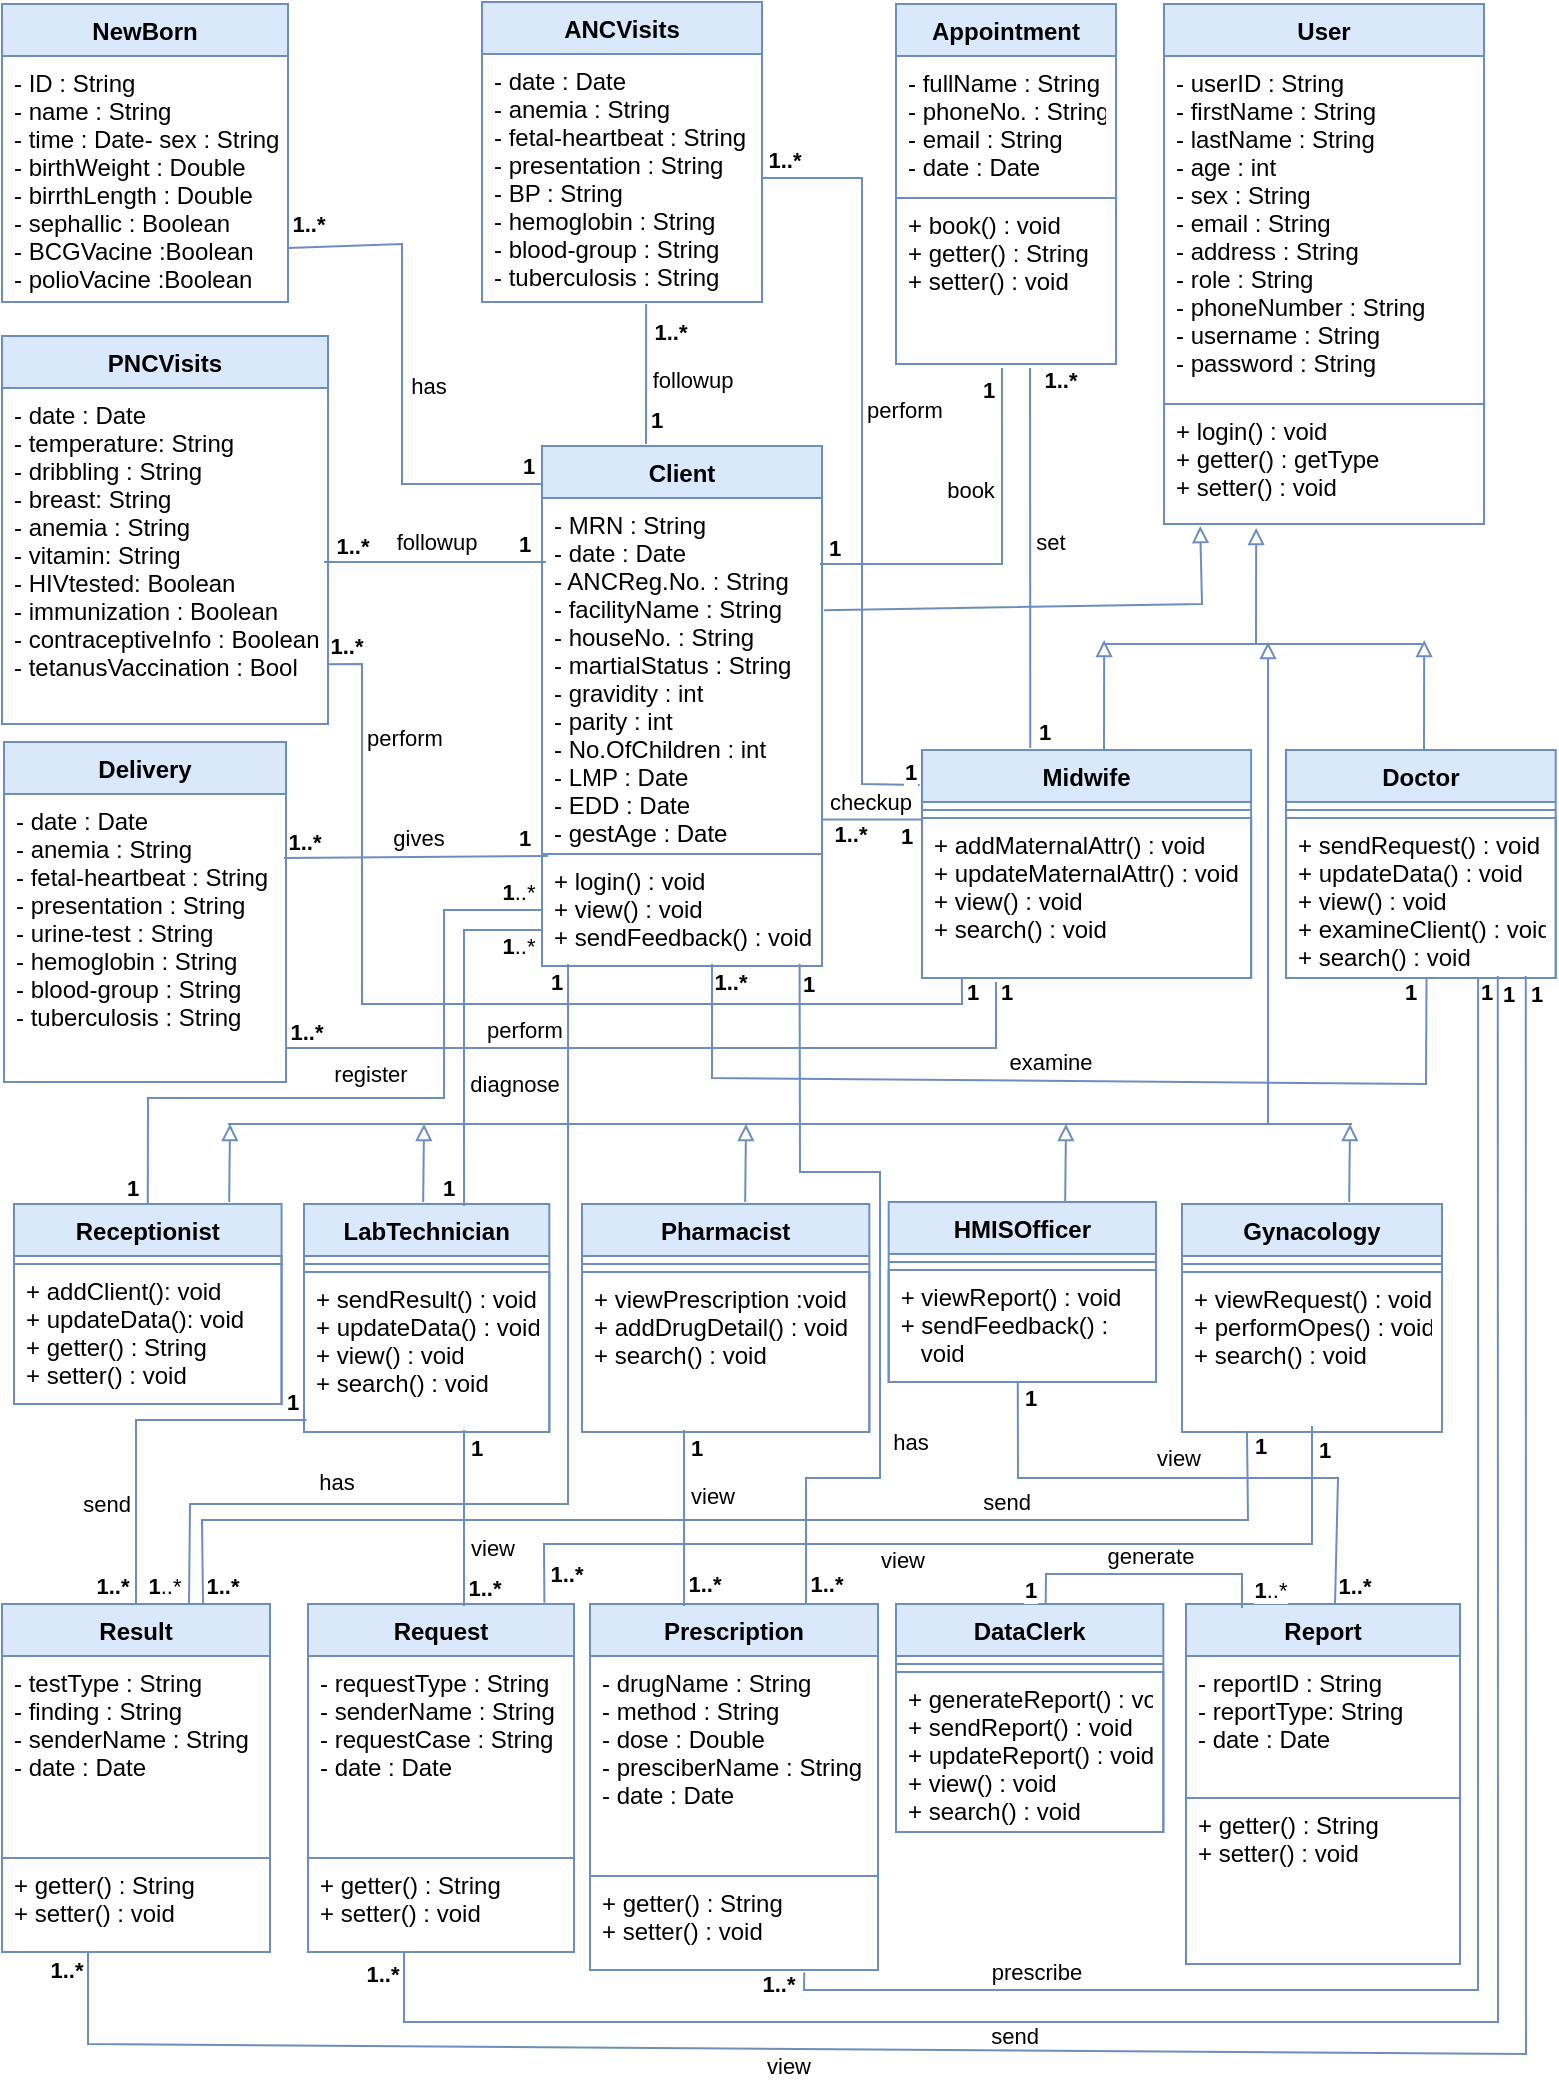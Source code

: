 <mxfile version="18.1.1" type="github">
  <diagram id="C5RBs43oDa-KdzZeNtuy" name="Class Diagram">
    <mxGraphModel dx="825" dy="392" grid="0" gridSize="10" guides="1" tooltips="1" connect="1" arrows="1" fold="1" page="1" pageScale="1" pageWidth="827" pageHeight="1169" math="0" shadow="0">
      <root>
        <mxCell id="WIyWlLk6GJQsqaUBKTNV-0" />
        <mxCell id="WIyWlLk6GJQsqaUBKTNV-1" parent="WIyWlLk6GJQsqaUBKTNV-0" />
        <mxCell id="coV18CZ96dicYKJdgp45-4" value="User" style="swimlane;fontStyle=1;align=center;verticalAlign=top;childLayout=stackLayout;horizontal=1;startSize=26;horizontalStack=0;resizeParent=1;resizeParentMax=0;resizeLast=0;collapsible=1;marginBottom=0;strokeWidth=1;spacingTop=0;fontSize=12;strokeColor=#6c8ebf;fillColor=#dae8fc;" parent="WIyWlLk6GJQsqaUBKTNV-1" vertex="1">
          <mxGeometry x="621" y="40" width="160" height="260" as="geometry" />
        </mxCell>
        <mxCell id="coV18CZ96dicYKJdgp45-5" value="- userID : String&#xa;- firstName : String&#xa;- lastName : String&#xa;- age : int&#xa;- sex : String&#xa;- email : String&#xa;- address : String&#xa;- role : String&#xa;- phoneNumber : String&#xa;- username : String&#xa;- password : String" style="text;strokeColor=#6C8EBF;fillColor=none;align=left;verticalAlign=top;spacingLeft=4;spacingRight=4;overflow=hidden;rotatable=0;points=[[0,0.5],[1,0.5]];portConstraint=eastwest;strokeWidth=1;spacingTop=0;fontSize=12;" parent="coV18CZ96dicYKJdgp45-4" vertex="1">
          <mxGeometry y="26" width="160" height="174" as="geometry" />
        </mxCell>
        <mxCell id="coV18CZ96dicYKJdgp45-7" value="+ login() : void&#xa;+ getter() : getType&#xa;+ setter() : void" style="text;strokeColor=#6C8EBF;fillColor=none;align=left;verticalAlign=top;spacingLeft=4;spacingRight=4;overflow=hidden;rotatable=0;points=[[0,0.5],[1,0.5]];portConstraint=eastwest;strokeWidth=1;spacingTop=0;fontSize=12;" parent="coV18CZ96dicYKJdgp45-4" vertex="1">
          <mxGeometry y="200" width="160" height="60" as="geometry" />
        </mxCell>
        <mxCell id="ezx2IVxBo0MTf1jBkaTU-21" value="Result" style="swimlane;fontStyle=1;align=center;verticalAlign=top;childLayout=stackLayout;horizontal=1;startSize=26;horizontalStack=0;resizeParent=1;resizeParentMax=0;resizeLast=0;collapsible=1;marginBottom=0;strokeWidth=1;spacingTop=0;fontSize=12;strokeColor=#6c8ebf;fillColor=#dae8fc;" parent="WIyWlLk6GJQsqaUBKTNV-1" vertex="1">
          <mxGeometry x="40" y="840" width="134" height="174" as="geometry" />
        </mxCell>
        <mxCell id="ezx2IVxBo0MTf1jBkaTU-22" value="- testType : String&#xa;- finding : String&#xa;- senderName : String&#xa;- date : Date" style="text;strokeColor=#6C8EBF;fillColor=none;align=left;verticalAlign=top;spacingLeft=4;spacingRight=4;overflow=hidden;rotatable=0;points=[[0,0.5],[1,0.5]];portConstraint=eastwest;strokeWidth=1;spacingTop=0;fontSize=12;" parent="ezx2IVxBo0MTf1jBkaTU-21" vertex="1">
          <mxGeometry y="26" width="134" height="101" as="geometry" />
        </mxCell>
        <mxCell id="ezx2IVxBo0MTf1jBkaTU-23" value="+ getter() : String&#xa;+ setter() : void" style="text;strokeColor=#6C8EBF;fillColor=none;align=left;verticalAlign=top;spacingLeft=4;spacingRight=4;overflow=hidden;rotatable=0;points=[[0,0.5],[1,0.5]];portConstraint=eastwest;strokeWidth=1;spacingTop=0;fontSize=12;" parent="ezx2IVxBo0MTf1jBkaTU-21" vertex="1">
          <mxGeometry y="127" width="134" height="47" as="geometry" />
        </mxCell>
        <mxCell id="ezx2IVxBo0MTf1jBkaTU-25" value="Request" style="swimlane;fontStyle=1;align=center;verticalAlign=top;childLayout=stackLayout;horizontal=1;startSize=26;horizontalStack=0;resizeParent=1;resizeParentMax=0;resizeLast=0;collapsible=1;marginBottom=0;strokeWidth=1;spacingTop=0;fontSize=12;strokeColor=#6c8ebf;fillColor=#dae8fc;" parent="WIyWlLk6GJQsqaUBKTNV-1" vertex="1">
          <mxGeometry x="193" y="840" width="133" height="174" as="geometry" />
        </mxCell>
        <mxCell id="ezx2IVxBo0MTf1jBkaTU-26" value="- requestType : String&#xa;- senderName : String&#xa;- requestCase : String&#xa;- date : Date" style="text;strokeColor=#6C8EBF;fillColor=none;align=left;verticalAlign=top;spacingLeft=4;spacingRight=4;overflow=hidden;rotatable=0;points=[[0,0.5],[1,0.5]];portConstraint=eastwest;strokeWidth=1;spacingTop=0;fontSize=12;" parent="ezx2IVxBo0MTf1jBkaTU-25" vertex="1">
          <mxGeometry y="26" width="133" height="101" as="geometry" />
        </mxCell>
        <mxCell id="ezx2IVxBo0MTf1jBkaTU-27" value="+ getter() : String&#xa;+ setter() : void" style="text;strokeColor=#6C8EBF;fillColor=none;align=left;verticalAlign=top;spacingLeft=4;spacingRight=4;overflow=hidden;rotatable=0;points=[[0,0.5],[1,0.5]];portConstraint=eastwest;strokeWidth=1;spacingTop=0;fontSize=12;" parent="ezx2IVxBo0MTf1jBkaTU-25" vertex="1">
          <mxGeometry y="127" width="133" height="47" as="geometry" />
        </mxCell>
        <mxCell id="ezx2IVxBo0MTf1jBkaTU-33" value="Prescription" style="swimlane;fontStyle=1;align=center;verticalAlign=top;childLayout=stackLayout;horizontal=1;startSize=26;horizontalStack=0;resizeParent=1;resizeParentMax=0;resizeLast=0;collapsible=1;marginBottom=0;strokeWidth=1;spacingTop=0;fontSize=12;strokeColor=#6c8ebf;fillColor=#dae8fc;" parent="WIyWlLk6GJQsqaUBKTNV-1" vertex="1">
          <mxGeometry x="334" y="840" width="144" height="183" as="geometry" />
        </mxCell>
        <mxCell id="ezx2IVxBo0MTf1jBkaTU-34" value="- drugName : String&#xa;- method : String&#xa;- dose : Double&#xa;- presciberName : String&#xa;- date : Date&#xa;" style="text;strokeColor=#6C8EBF;fillColor=none;align=left;verticalAlign=top;spacingLeft=4;spacingRight=4;overflow=hidden;rotatable=0;points=[[0,0.5],[1,0.5]];portConstraint=eastwest;strokeWidth=1;spacingTop=0;fontSize=12;" parent="ezx2IVxBo0MTf1jBkaTU-33" vertex="1">
          <mxGeometry y="26" width="144" height="110" as="geometry" />
        </mxCell>
        <mxCell id="ezx2IVxBo0MTf1jBkaTU-35" value="+ getter() : String&#xa;+ setter() : void" style="text;strokeColor=#6C8EBF;fillColor=none;align=left;verticalAlign=top;spacingLeft=4;spacingRight=4;overflow=hidden;rotatable=0;points=[[0,0.5],[1,0.5]];portConstraint=eastwest;strokeWidth=1;spacingTop=0;fontSize=12;" parent="ezx2IVxBo0MTf1jBkaTU-33" vertex="1">
          <mxGeometry y="136" width="144" height="47" as="geometry" />
        </mxCell>
        <mxCell id="ezx2IVxBo0MTf1jBkaTU-37" value="Report" style="swimlane;fontStyle=1;align=center;verticalAlign=top;childLayout=stackLayout;horizontal=1;startSize=26;horizontalStack=0;resizeParent=1;resizeParentMax=0;resizeLast=0;collapsible=1;marginBottom=0;strokeWidth=1;spacingTop=0;fontSize=12;strokeColor=#6c8ebf;fillColor=#dae8fc;" parent="WIyWlLk6GJQsqaUBKTNV-1" vertex="1">
          <mxGeometry x="632" y="840" width="137" height="180" as="geometry" />
        </mxCell>
        <mxCell id="ezx2IVxBo0MTf1jBkaTU-38" value="- reportID : String&#xa;- reportType: String&#xa;- date : Date" style="text;strokeColor=#6C8EBF;fillColor=none;align=left;verticalAlign=top;spacingLeft=4;spacingRight=4;overflow=hidden;rotatable=0;points=[[0,0.5],[1,0.5]];portConstraint=eastwest;strokeWidth=1;spacingTop=0;fontSize=12;" parent="ezx2IVxBo0MTf1jBkaTU-37" vertex="1">
          <mxGeometry y="26" width="137" height="71" as="geometry" />
        </mxCell>
        <mxCell id="ezx2IVxBo0MTf1jBkaTU-39" value="+ getter() : String&#xa;+ setter() : void" style="text;strokeColor=#6C8EBF;fillColor=none;align=left;verticalAlign=top;spacingLeft=4;spacingRight=4;overflow=hidden;rotatable=0;points=[[0,0.5],[1,0.5]];portConstraint=eastwest;strokeWidth=1;spacingTop=0;fontSize=12;" parent="ezx2IVxBo0MTf1jBkaTU-37" vertex="1">
          <mxGeometry y="97" width="137" height="83" as="geometry" />
        </mxCell>
        <mxCell id="coV18CZ96dicYKJdgp45-50" value="Client" style="swimlane;fontStyle=1;align=center;verticalAlign=top;childLayout=stackLayout;horizontal=1;startSize=26;horizontalStack=0;resizeParent=1;resizeParentMax=0;resizeLast=0;collapsible=1;marginBottom=0;strokeWidth=1;spacingTop=0;fontSize=12;strokeColor=#6c8ebf;fillColor=#dae8fc;" parent="WIyWlLk6GJQsqaUBKTNV-1" vertex="1">
          <mxGeometry x="310" y="261" width="140" height="260" as="geometry" />
        </mxCell>
        <mxCell id="coV18CZ96dicYKJdgp45-51" value="- MRN : String&#xa;- date : Date&#xa;- ANCReg.No. : String&#xa;- facilityName : String&#xa;- houseNo. : String&#xa;- martialStatus : String&#xa;- gravidity : int&#xa;- parity : int&#xa;- No.OfChildren : int&#xa;- LMP : Date&#xa;- EDD : Date&#xa;- gestAge : Date&#xa;" style="text;strokeColor=#6C8EBF;fillColor=none;align=left;verticalAlign=top;spacingLeft=4;spacingRight=4;overflow=hidden;rotatable=0;points=[[0,0.5],[1,0.5]];portConstraint=eastwest;strokeWidth=1;spacingTop=0;fontSize=12;" parent="coV18CZ96dicYKJdgp45-50" vertex="1">
          <mxGeometry y="26" width="140" height="178" as="geometry" />
        </mxCell>
        <mxCell id="coV18CZ96dicYKJdgp45-52" value="+ login() : void&#xa;+ view() : void&#xa;+ sendFeedback() : void" style="text;strokeColor=#6C8EBF;fillColor=none;align=left;verticalAlign=top;spacingLeft=4;spacingRight=4;overflow=hidden;rotatable=0;points=[[0,0.5],[1,0.5]];portConstraint=eastwest;strokeWidth=1;spacingTop=0;fontSize=12;" parent="coV18CZ96dicYKJdgp45-50" vertex="1">
          <mxGeometry y="204" width="140" height="56" as="geometry" />
        </mxCell>
        <mxCell id="coV18CZ96dicYKJdgp45-55" value="ANCVisits" style="swimlane;fontStyle=1;align=center;verticalAlign=top;childLayout=stackLayout;horizontal=1;startSize=26;horizontalStack=0;resizeParent=1;resizeParentMax=0;resizeLast=0;collapsible=1;marginBottom=0;strokeWidth=1;spacingTop=0;fontSize=12;strokeColor=#6c8ebf;fillColor=#dae8fc;" parent="WIyWlLk6GJQsqaUBKTNV-1" vertex="1">
          <mxGeometry x="280" y="39" width="140" height="150" as="geometry" />
        </mxCell>
        <mxCell id="coV18CZ96dicYKJdgp45-56" value="- date : Date&#xa;- anemia : String&#xa;- fetal-heartbeat : String&#xa;- presentation : String&#xa;- BP : String&#xa;- hemoglobin : String&#xa;- blood-group : String&#xa;- tuberculosis : String" style="text;strokeColor=#6C8EBF;fillColor=none;align=left;verticalAlign=top;spacingLeft=4;spacingRight=4;overflow=hidden;rotatable=0;points=[[0,0.5],[1,0.5]];portConstraint=eastwest;strokeWidth=1;spacingTop=0;fontSize=12;" parent="coV18CZ96dicYKJdgp45-55" vertex="1">
          <mxGeometry y="26" width="140" height="124" as="geometry" />
        </mxCell>
        <mxCell id="coV18CZ96dicYKJdgp45-61" value="Delivery" style="swimlane;fontStyle=1;align=center;verticalAlign=top;childLayout=stackLayout;horizontal=1;startSize=26;horizontalStack=0;resizeParent=1;resizeParentMax=0;resizeLast=0;collapsible=1;marginBottom=0;strokeWidth=1;spacingTop=0;fontSize=12;strokeColor=#6c8ebf;fillColor=#dae8fc;" parent="WIyWlLk6GJQsqaUBKTNV-1" vertex="1">
          <mxGeometry x="41.0" y="409" width="141" height="170" as="geometry" />
        </mxCell>
        <mxCell id="coV18CZ96dicYKJdgp45-62" value="- date : Date&#xa;- anemia : String&#xa;- fetal-heartbeat : String&#xa;- presentation : String&#xa;- urine-test : String&#xa;- hemoglobin : String&#xa;- blood-group : String&#xa;- tuberculosis : String&#xa;&#xa;" style="text;strokeColor=#6C8EBF;fillColor=none;align=left;verticalAlign=top;spacingLeft=4;spacingRight=4;overflow=hidden;rotatable=0;points=[[0,0.5],[1,0.5]];portConstraint=eastwest;strokeWidth=1;spacingTop=0;fontSize=12;" parent="coV18CZ96dicYKJdgp45-61" vertex="1">
          <mxGeometry y="26" width="141" height="144" as="geometry" />
        </mxCell>
        <mxCell id="coV18CZ96dicYKJdgp45-65" value="PNCVisits" style="swimlane;fontStyle=1;align=center;verticalAlign=top;childLayout=stackLayout;horizontal=1;startSize=26;horizontalStack=0;resizeParent=1;resizeParentMax=0;resizeLast=0;collapsible=1;marginBottom=0;strokeWidth=1;spacingTop=0;fontSize=12;strokeColor=#6c8ebf;fillColor=#dae8fc;" parent="WIyWlLk6GJQsqaUBKTNV-1" vertex="1">
          <mxGeometry x="40.0" y="206" width="163" height="194" as="geometry" />
        </mxCell>
        <mxCell id="coV18CZ96dicYKJdgp45-66" value="- date : Date&#xa;- temperature: String&#xa;- dribbling : String&#xa;- breast: String&#xa;- anemia : String&#xa;- vitamin: String&#xa;- HIVtested: Boolean&#xa;- immunization : Boolean&#xa;- contraceptiveInfo : Boolean&#xa;- tetanusVaccination : Bool&#xa;" style="text;strokeColor=#6C8EBF;fillColor=none;align=left;verticalAlign=top;spacingLeft=4;spacingRight=4;overflow=hidden;rotatable=0;points=[[0,0.5],[1,0.5]];portConstraint=eastwest;strokeWidth=1;spacingTop=0;fontSize=12;" parent="coV18CZ96dicYKJdgp45-65" vertex="1">
          <mxGeometry y="26" width="163" height="168" as="geometry" />
        </mxCell>
        <mxCell id="coV18CZ96dicYKJdgp45-77" value="NewBorn" style="swimlane;fontStyle=1;align=center;verticalAlign=top;childLayout=stackLayout;horizontal=1;startSize=26;horizontalStack=0;resizeParent=1;resizeParentMax=0;resizeLast=0;collapsible=1;marginBottom=0;strokeWidth=1;spacingTop=0;fontSize=12;strokeColor=#6c8ebf;fillColor=#dae8fc;" parent="WIyWlLk6GJQsqaUBKTNV-1" vertex="1">
          <mxGeometry x="40.0" y="40" width="143" height="149" as="geometry" />
        </mxCell>
        <mxCell id="coV18CZ96dicYKJdgp45-78" value="- ID : String&#xa;- name : String&#xa;- time : Date- sex : String&#xa;- birthWeight : Double&#xa;- birrthLength : Double&#xa;- sephallic : Boolean&#xa;- BCGVacine :Boolean&#xa;- polioVacine :Boolean" style="text;strokeColor=#6C8EBF;fillColor=none;align=left;verticalAlign=top;spacingLeft=4;spacingRight=4;overflow=hidden;rotatable=0;points=[[0,0.5],[1,0.5]];portConstraint=eastwest;strokeWidth=1;spacingTop=0;fontSize=12;" parent="coV18CZ96dicYKJdgp45-77" vertex="1">
          <mxGeometry y="26" width="143" height="123" as="geometry" />
        </mxCell>
        <mxCell id="coV18CZ96dicYKJdgp45-9" value="Midwife" style="swimlane;fontStyle=1;align=center;verticalAlign=top;childLayout=stackLayout;horizontal=1;startSize=26;horizontalStack=0;resizeParent=1;resizeParentMax=0;resizeLast=0;collapsible=1;marginBottom=0;strokeWidth=1;spacingTop=0;fontSize=12;strokeColor=#6c8ebf;fillColor=#dae8fc;" parent="WIyWlLk6GJQsqaUBKTNV-1" vertex="1">
          <mxGeometry x="500" y="413" width="164.571" height="114" as="geometry" />
        </mxCell>
        <mxCell id="coV18CZ96dicYKJdgp45-11" value="" style="line;strokeWidth=1;fillColor=none;align=left;verticalAlign=middle;spacingTop=0;spacingLeft=3;spacingRight=3;rotatable=0;labelPosition=right;points=[];portConstraint=eastwest;fontSize=12;strokeColor=#6C8EBF;" parent="coV18CZ96dicYKJdgp45-9" vertex="1">
          <mxGeometry y="26" width="164.571" height="8" as="geometry" />
        </mxCell>
        <mxCell id="coV18CZ96dicYKJdgp45-12" value="+ addMaternalAttr() : void&#xa;+ updateMaternalAttr() : void&#xa;+ view() : void&#xa;+ search() : void&#xa;" style="text;strokeColor=#6C8EBF;fillColor=none;align=left;verticalAlign=top;spacingLeft=4;spacingRight=4;overflow=hidden;rotatable=0;points=[[0,0.5],[1,0.5]];portConstraint=eastwest;strokeWidth=1;spacingTop=0;fontSize=12;" parent="coV18CZ96dicYKJdgp45-9" vertex="1">
          <mxGeometry y="34" width="164.571" height="80" as="geometry" />
        </mxCell>
        <mxCell id="coV18CZ96dicYKJdgp45-16" value="Doctor" style="swimlane;fontStyle=1;align=center;verticalAlign=top;childLayout=stackLayout;horizontal=1;startSize=26;horizontalStack=0;resizeParent=1;resizeParentMax=0;resizeLast=0;collapsible=1;marginBottom=0;strokeWidth=1;spacingTop=0;fontSize=12;strokeColor=#6c8ebf;fillColor=#dae8fc;" parent="WIyWlLk6GJQsqaUBKTNV-1" vertex="1">
          <mxGeometry x="682" y="413" width="134.86" height="114" as="geometry" />
        </mxCell>
        <mxCell id="coV18CZ96dicYKJdgp45-17" value="" style="line;strokeWidth=1;fillColor=none;align=left;verticalAlign=middle;spacingTop=0;spacingLeft=3;spacingRight=3;rotatable=0;labelPosition=right;points=[];portConstraint=eastwest;fontSize=12;strokeColor=#6C8EBF;" parent="coV18CZ96dicYKJdgp45-16" vertex="1">
          <mxGeometry y="26" width="134.86" height="8" as="geometry" />
        </mxCell>
        <mxCell id="coV18CZ96dicYKJdgp45-18" value="+ sendRequest() : void&#xa;+ updateData() : void&#xa;+ view() : void&#xa;+ examineClient() : void&#xa;+ search() : void&#xa;" style="text;strokeColor=#6C8EBF;fillColor=none;align=left;verticalAlign=top;spacingLeft=4;spacingRight=4;overflow=hidden;rotatable=0;points=[[0,0.5],[1,0.5]];portConstraint=eastwest;strokeWidth=1;spacingTop=0;fontSize=12;" parent="coV18CZ96dicYKJdgp45-16" vertex="1">
          <mxGeometry y="34" width="134.86" height="80" as="geometry" />
        </mxCell>
        <mxCell id="Jc25OmqgVMnvs9-wTiUW-7" value="" style="endArrow=none;html=1;rounded=0;strokeWidth=1;entryX=0.586;entryY=1.008;entryDx=0;entryDy=0;fillColor=#dae8fc;strokeColor=#6c8ebf;entryPerimeter=0;" parent="WIyWlLk6GJQsqaUBKTNV-1" target="coV18CZ96dicYKJdgp45-56" edge="1">
          <mxGeometry width="50" height="50" relative="1" as="geometry">
            <mxPoint x="362" y="260" as="sourcePoint" />
            <mxPoint x="362" y="209" as="targetPoint" />
          </mxGeometry>
        </mxCell>
        <mxCell id="Jc25OmqgVMnvs9-wTiUW-8" value="followup" style="edgeLabel;html=1;align=center;verticalAlign=middle;resizable=0;points=[];" parent="Jc25OmqgVMnvs9-wTiUW-7" vertex="1" connectable="0">
          <mxGeometry x="0.426" y="-2" relative="1" as="geometry">
            <mxPoint x="21" y="18" as="offset" />
          </mxGeometry>
        </mxCell>
        <mxCell id="Jc25OmqgVMnvs9-wTiUW-13" value="&lt;b&gt;1&lt;/b&gt;" style="edgeLabel;html=1;align=center;verticalAlign=middle;resizable=0;points=[];" parent="Jc25OmqgVMnvs9-wTiUW-7" vertex="1" connectable="0">
          <mxGeometry x="-0.423" y="-2" relative="1" as="geometry">
            <mxPoint x="3" y="8" as="offset" />
          </mxGeometry>
        </mxCell>
        <mxCell id="Jc25OmqgVMnvs9-wTiUW-14" value="&lt;font style=&quot;font-size: 11px;&quot;&gt;&lt;b&gt;1..*&lt;/b&gt;&lt;/font&gt;" style="edgeLabel;html=1;align=center;verticalAlign=middle;resizable=0;points=[];" parent="Jc25OmqgVMnvs9-wTiUW-7" vertex="1" connectable="0">
          <mxGeometry x="0.584" y="-3" relative="1" as="geometry">
            <mxPoint x="9" y="-1" as="offset" />
          </mxGeometry>
        </mxCell>
        <mxCell id="Jc25OmqgVMnvs9-wTiUW-9" value="" style="endArrow=none;html=1;rounded=0;strokeWidth=1;entryX=1;entryY=0.78;entryDx=0;entryDy=0;entryPerimeter=0;fillColor=#dae8fc;strokeColor=#6c8ebf;" parent="WIyWlLk6GJQsqaUBKTNV-1" target="coV18CZ96dicYKJdgp45-78" edge="1">
          <mxGeometry width="50" height="50" relative="1" as="geometry">
            <mxPoint x="310" y="280" as="sourcePoint" />
            <mxPoint x="440" y="199" as="targetPoint" />
            <Array as="points">
              <mxPoint x="240" y="280" />
              <mxPoint x="240" y="160" />
            </Array>
          </mxGeometry>
        </mxCell>
        <mxCell id="Jc25OmqgVMnvs9-wTiUW-10" value="has" style="edgeLabel;html=1;align=center;verticalAlign=middle;resizable=0;points=[];" parent="Jc25OmqgVMnvs9-wTiUW-9" vertex="1" connectable="0">
          <mxGeometry x="0.426" y="-2" relative="1" as="geometry">
            <mxPoint x="11" y="57" as="offset" />
          </mxGeometry>
        </mxCell>
        <mxCell id="Jc25OmqgVMnvs9-wTiUW-15" value="&lt;b&gt;1&lt;/b&gt;" style="edgeLabel;html=1;align=center;verticalAlign=middle;resizable=0;points=[];fontSize=11;" parent="Jc25OmqgVMnvs9-wTiUW-9" vertex="1" connectable="0">
          <mxGeometry x="-0.745" y="-6" relative="1" as="geometry">
            <mxPoint x="24" y="-3" as="offset" />
          </mxGeometry>
        </mxCell>
        <mxCell id="Jc25OmqgVMnvs9-wTiUW-18" value="&lt;b&gt;1..*&lt;/b&gt;" style="edgeLabel;html=1;align=center;verticalAlign=middle;resizable=0;points=[];fontSize=11;" parent="Jc25OmqgVMnvs9-wTiUW-9" vertex="1" connectable="0">
          <mxGeometry x="0.857" y="-8" relative="1" as="geometry">
            <mxPoint x="-8" y="-4" as="offset" />
          </mxGeometry>
        </mxCell>
        <mxCell id="Jc25OmqgVMnvs9-wTiUW-11" value="" style="endArrow=none;html=1;rounded=0;strokeWidth=1;fillColor=#dae8fc;strokeColor=#6c8ebf;exitX=0.007;exitY=0.18;exitDx=0;exitDy=0;exitPerimeter=0;" parent="WIyWlLk6GJQsqaUBKTNV-1" edge="1">
          <mxGeometry width="50" height="50" relative="1" as="geometry">
            <mxPoint x="311.98" y="319.04" as="sourcePoint" />
            <mxPoint x="201" y="319" as="targetPoint" />
          </mxGeometry>
        </mxCell>
        <mxCell id="Jc25OmqgVMnvs9-wTiUW-12" value="followup" style="edgeLabel;html=1;align=center;verticalAlign=middle;resizable=0;points=[];" parent="Jc25OmqgVMnvs9-wTiUW-11" vertex="1" connectable="0">
          <mxGeometry x="0.426" y="-2" relative="1" as="geometry">
            <mxPoint x="24" y="-8" as="offset" />
          </mxGeometry>
        </mxCell>
        <mxCell id="Jc25OmqgVMnvs9-wTiUW-19" value="&lt;b&gt;1&lt;/b&gt;" style="edgeLabel;html=1;align=center;verticalAlign=middle;resizable=0;points=[];fontSize=11;" parent="Jc25OmqgVMnvs9-wTiUW-11" vertex="1" connectable="0">
          <mxGeometry x="-0.693" y="-4" relative="1" as="geometry">
            <mxPoint x="6" y="-5" as="offset" />
          </mxGeometry>
        </mxCell>
        <mxCell id="Jc25OmqgVMnvs9-wTiUW-20" value="&lt;b&gt;1..*&lt;/b&gt;" style="edgeLabel;html=1;align=center;verticalAlign=middle;resizable=0;points=[];fontSize=11;" parent="Jc25OmqgVMnvs9-wTiUW-11" vertex="1" connectable="0">
          <mxGeometry x="0.777" y="-7" relative="1" as="geometry">
            <mxPoint x="1" y="-1" as="offset" />
          </mxGeometry>
        </mxCell>
        <mxCell id="Jc25OmqgVMnvs9-wTiUW-21" value="" style="endArrow=none;html=1;rounded=0;strokeWidth=1;fillColor=#dae8fc;strokeColor=#6c8ebf;exitX=0.021;exitY=0.286;exitDx=0;exitDy=0;entryX=0.986;entryY=0.25;entryDx=0;entryDy=0;entryPerimeter=0;exitPerimeter=0;" parent="WIyWlLk6GJQsqaUBKTNV-1" edge="1">
          <mxGeometry width="50" height="50" relative="1" as="geometry">
            <mxPoint x="312.94" y="466.016" as="sourcePoint" />
            <mxPoint x="181.026" y="467" as="targetPoint" />
          </mxGeometry>
        </mxCell>
        <mxCell id="Jc25OmqgVMnvs9-wTiUW-22" value="gives" style="edgeLabel;html=1;align=center;verticalAlign=middle;resizable=0;points=[];" parent="Jc25OmqgVMnvs9-wTiUW-21" vertex="1" connectable="0">
          <mxGeometry x="0.426" y="-2" relative="1" as="geometry">
            <mxPoint x="29" y="-8" as="offset" />
          </mxGeometry>
        </mxCell>
        <mxCell id="Jc25OmqgVMnvs9-wTiUW-23" value="&lt;b&gt;1&lt;/b&gt;" style="edgeLabel;html=1;align=center;verticalAlign=middle;resizable=0;points=[];fontSize=11;" parent="Jc25OmqgVMnvs9-wTiUW-21" vertex="1" connectable="0">
          <mxGeometry x="-0.693" y="-4" relative="1" as="geometry">
            <mxPoint x="8" y="-5" as="offset" />
          </mxGeometry>
        </mxCell>
        <mxCell id="Jc25OmqgVMnvs9-wTiUW-24" value="&lt;b&gt;1..*&lt;/b&gt;" style="edgeLabel;html=1;align=center;verticalAlign=middle;resizable=0;points=[];fontSize=11;" parent="Jc25OmqgVMnvs9-wTiUW-21" vertex="1" connectable="0">
          <mxGeometry x="0.777" y="-7" relative="1" as="geometry">
            <mxPoint x="-5" y="-1" as="offset" />
          </mxGeometry>
        </mxCell>
        <mxCell id="Jc25OmqgVMnvs9-wTiUW-30" value="" style="endArrow=none;html=1;rounded=0;fontSize=11;strokeWidth=1;entryX=1.007;entryY=0.315;entryDx=0;entryDy=0;exitX=0.113;exitY=1.017;exitDx=0;exitDy=0;startArrow=block;startFill=0;fillColor=#dae8fc;strokeColor=#6c8ebf;exitPerimeter=0;entryPerimeter=0;" parent="WIyWlLk6GJQsqaUBKTNV-1" source="coV18CZ96dicYKJdgp45-7" target="coV18CZ96dicYKJdgp45-51" edge="1">
          <mxGeometry width="50" height="50" relative="1" as="geometry">
            <mxPoint x="660" y="420" as="sourcePoint" />
            <mxPoint x="710" y="370" as="targetPoint" />
            <Array as="points">
              <mxPoint x="640" y="340" />
            </Array>
          </mxGeometry>
        </mxCell>
        <mxCell id="Jc25OmqgVMnvs9-wTiUW-41" style="edgeStyle=none;rounded=0;orthogonalLoop=1;jettySize=auto;html=1;fontSize=11;startArrow=none;startFill=0;endArrow=block;endFill=0;strokeWidth=1;fillColor=#dae8fc;strokeColor=#6c8ebf;" parent="WIyWlLk6GJQsqaUBKTNV-1" edge="1">
          <mxGeometry relative="1" as="geometry">
            <mxPoint x="673" y="359" as="targetPoint" />
            <mxPoint x="673" y="600" as="sourcePoint" />
          </mxGeometry>
        </mxCell>
        <mxCell id="Jc25OmqgVMnvs9-wTiUW-42" value="" style="endArrow=none;html=1;rounded=0;fontSize=11;strokeWidth=1;fillColor=#dae8fc;strokeColor=#6c8ebf;" parent="WIyWlLk6GJQsqaUBKTNV-1" edge="1">
          <mxGeometry width="50" height="50" relative="1" as="geometry">
            <mxPoint x="750" y="360" as="sourcePoint" />
            <mxPoint x="590" y="360" as="targetPoint" />
          </mxGeometry>
        </mxCell>
        <mxCell id="Jc25OmqgVMnvs9-wTiUW-43" style="edgeStyle=none;rounded=0;orthogonalLoop=1;jettySize=auto;html=1;fontSize=11;startArrow=none;startFill=0;endArrow=block;endFill=0;strokeWidth=1;fillColor=#dae8fc;strokeColor=#6c8ebf;entryX=0.513;entryY=1.083;entryDx=0;entryDy=0;entryPerimeter=0;" parent="WIyWlLk6GJQsqaUBKTNV-1" edge="1">
          <mxGeometry relative="1" as="geometry">
            <mxPoint x="667.08" y="301.98" as="targetPoint" />
            <mxPoint x="667" y="360" as="sourcePoint" />
          </mxGeometry>
        </mxCell>
        <mxCell id="Jc25OmqgVMnvs9-wTiUW-44" style="edgeStyle=none;rounded=0;orthogonalLoop=1;jettySize=auto;html=1;fontSize=11;startArrow=none;startFill=0;endArrow=block;endFill=0;strokeWidth=1;fillColor=#dae8fc;strokeColor=#6c8ebf;entryX=0.513;entryY=1.083;entryDx=0;entryDy=0;entryPerimeter=0;" parent="WIyWlLk6GJQsqaUBKTNV-1" edge="1">
          <mxGeometry relative="1" as="geometry">
            <mxPoint x="591.08" y="357.98" as="targetPoint" />
            <mxPoint x="591" y="413" as="sourcePoint" />
          </mxGeometry>
        </mxCell>
        <mxCell id="Jc25OmqgVMnvs9-wTiUW-45" style="edgeStyle=none;rounded=0;orthogonalLoop=1;jettySize=auto;html=1;fontSize=11;startArrow=none;startFill=0;endArrow=block;endFill=0;strokeWidth=1;fillColor=#dae8fc;strokeColor=#6c8ebf;entryX=0.513;entryY=1.083;entryDx=0;entryDy=0;entryPerimeter=0;" parent="WIyWlLk6GJQsqaUBKTNV-1" edge="1">
          <mxGeometry relative="1" as="geometry">
            <mxPoint x="751.08" y="357.98" as="targetPoint" />
            <mxPoint x="751" y="413" as="sourcePoint" />
          </mxGeometry>
        </mxCell>
        <mxCell id="Jc25OmqgVMnvs9-wTiUW-46" value="Appointment" style="swimlane;fontStyle=1;align=center;verticalAlign=top;childLayout=stackLayout;horizontal=1;startSize=26;horizontalStack=0;resizeParent=1;resizeParentMax=0;resizeLast=0;collapsible=1;marginBottom=0;strokeWidth=1;spacingTop=0;fontSize=12;strokeColor=#6c8ebf;fillColor=#dae8fc;" parent="WIyWlLk6GJQsqaUBKTNV-1" vertex="1">
          <mxGeometry x="487" y="40" width="110" height="180" as="geometry" />
        </mxCell>
        <mxCell id="Jc25OmqgVMnvs9-wTiUW-47" value="- fullName : String&#xa;- phoneNo. : String&#xa;- email : String&#xa;- date : Date" style="text;strokeColor=#6C8EBF;fillColor=none;align=left;verticalAlign=top;spacingLeft=4;spacingRight=4;overflow=hidden;rotatable=0;points=[[0,0.5],[1,0.5]];portConstraint=eastwest;strokeWidth=1;spacingTop=0;fontSize=12;" parent="Jc25OmqgVMnvs9-wTiUW-46" vertex="1">
          <mxGeometry y="26" width="110" height="71" as="geometry" />
        </mxCell>
        <mxCell id="Jc25OmqgVMnvs9-wTiUW-48" value="+ book() : void&#xa;+ getter() : String&#xa;+ setter() : void" style="text;strokeColor=#6C8EBF;fillColor=none;align=left;verticalAlign=top;spacingLeft=4;spacingRight=4;overflow=hidden;rotatable=0;points=[[0,0.5],[1,0.5]];portConstraint=eastwest;strokeWidth=1;spacingTop=0;fontSize=12;" parent="Jc25OmqgVMnvs9-wTiUW-46" vertex="1">
          <mxGeometry y="97" width="110" height="83" as="geometry" />
        </mxCell>
        <mxCell id="coV18CZ96dicYKJdgp45-20" value="Gynacology" style="swimlane;fontStyle=1;align=center;verticalAlign=top;childLayout=stackLayout;horizontal=1;startSize=26;horizontalStack=0;resizeParent=1;resizeParentMax=0;resizeLast=0;collapsible=1;marginBottom=0;strokeWidth=1;spacingTop=0;fontSize=12;strokeColor=#6c8ebf;fillColor=#dae8fc;" parent="WIyWlLk6GJQsqaUBKTNV-1" vertex="1">
          <mxGeometry x="630" y="640" width="130" height="114" as="geometry" />
        </mxCell>
        <mxCell id="coV18CZ96dicYKJdgp45-21" value="" style="line;strokeWidth=1;fillColor=none;align=left;verticalAlign=middle;spacingTop=0;spacingLeft=3;spacingRight=3;rotatable=0;labelPosition=right;points=[];portConstraint=eastwest;fontSize=12;strokeColor=#6C8EBF;" parent="coV18CZ96dicYKJdgp45-20" vertex="1">
          <mxGeometry y="26" width="130" height="8" as="geometry" />
        </mxCell>
        <mxCell id="coV18CZ96dicYKJdgp45-22" value="+ viewRequest() : void&#xa;+ performOpes() : void&#xa;+ search() : void" style="text;strokeColor=#6C8EBF;fillColor=none;align=left;verticalAlign=top;spacingLeft=4;spacingRight=4;overflow=hidden;rotatable=0;points=[[0,0.5],[1,0.5]];portConstraint=eastwest;strokeWidth=1;spacingTop=0;fontSize=12;" parent="coV18CZ96dicYKJdgp45-20" vertex="1">
          <mxGeometry y="34" width="130" height="80" as="geometry" />
        </mxCell>
        <mxCell id="coV18CZ96dicYKJdgp45-24" value="LabTechnician" style="swimlane;fontStyle=1;align=center;verticalAlign=top;childLayout=stackLayout;horizontal=1;startSize=26;horizontalStack=0;resizeParent=1;resizeParentMax=0;resizeLast=0;collapsible=1;marginBottom=0;strokeWidth=1;spacingTop=0;fontSize=12;strokeColor=#6c8ebf;fillColor=#dae8fc;" parent="WIyWlLk6GJQsqaUBKTNV-1" vertex="1">
          <mxGeometry x="191" y="640" width="122.67" height="114" as="geometry" />
        </mxCell>
        <mxCell id="coV18CZ96dicYKJdgp45-25" value="" style="line;strokeWidth=1;fillColor=none;align=left;verticalAlign=middle;spacingTop=0;spacingLeft=3;spacingRight=3;rotatable=0;labelPosition=right;points=[];portConstraint=eastwest;fontSize=12;strokeColor=#6C8EBF;" parent="coV18CZ96dicYKJdgp45-24" vertex="1">
          <mxGeometry y="26" width="122.67" height="8" as="geometry" />
        </mxCell>
        <mxCell id="coV18CZ96dicYKJdgp45-26" value="+ sendResult() : void&#xa;+ updateData() : void&#xa;+ view() : void&#xa;+ search() : void" style="text;strokeColor=#6C8EBF;fillColor=none;align=left;verticalAlign=top;spacingLeft=4;spacingRight=4;overflow=hidden;rotatable=0;points=[[0,0.5],[1,0.5]];portConstraint=eastwest;strokeWidth=1;spacingTop=0;fontSize=12;" parent="coV18CZ96dicYKJdgp45-24" vertex="1">
          <mxGeometry y="34" width="122.67" height="80" as="geometry" />
        </mxCell>
        <mxCell id="coV18CZ96dicYKJdgp45-35" value="Pharmacist " style="swimlane;fontStyle=1;align=center;verticalAlign=top;childLayout=stackLayout;horizontal=1;startSize=26;horizontalStack=0;resizeParent=1;resizeParentMax=0;resizeLast=0;collapsible=1;marginBottom=0;strokeWidth=1;spacingTop=0;fontSize=12;strokeColor=#6c8ebf;fillColor=#dae8fc;" parent="WIyWlLk6GJQsqaUBKTNV-1" vertex="1">
          <mxGeometry x="330" y="640" width="143.67" height="114" as="geometry" />
        </mxCell>
        <mxCell id="coV18CZ96dicYKJdgp45-36" value="" style="line;strokeWidth=1;fillColor=none;align=left;verticalAlign=middle;spacingTop=0;spacingLeft=3;spacingRight=3;rotatable=0;labelPosition=right;points=[];portConstraint=eastwest;fontSize=12;strokeColor=#6C8EBF;" parent="coV18CZ96dicYKJdgp45-35" vertex="1">
          <mxGeometry y="26" width="143.67" height="8" as="geometry" />
        </mxCell>
        <mxCell id="coV18CZ96dicYKJdgp45-37" value="+ viewPrescription :void&#xa;+ addDrugDetail() : void&#xa;+ search() : void&#xa;" style="text;strokeColor=#6C8EBF;fillColor=none;align=left;verticalAlign=top;spacingLeft=4;spacingRight=4;overflow=hidden;rotatable=0;points=[[0,0.5],[1,0.5]];portConstraint=eastwest;strokeWidth=1;spacingTop=0;fontSize=12;" parent="coV18CZ96dicYKJdgp45-35" vertex="1">
          <mxGeometry y="34" width="143.67" height="80" as="geometry" />
        </mxCell>
        <mxCell id="coV18CZ96dicYKJdgp45-39" value="HMISOfficer" style="swimlane;fontStyle=1;align=center;verticalAlign=top;childLayout=stackLayout;horizontal=1;startSize=26;horizontalStack=0;resizeParent=1;resizeParentMax=0;resizeLast=0;collapsible=1;marginBottom=0;strokeWidth=1;spacingTop=0;fontSize=12;strokeColor=#6c8ebf;fillColor=#dae8fc;" parent="WIyWlLk6GJQsqaUBKTNV-1" vertex="1">
          <mxGeometry x="483.33" y="639" width="133.67" height="90" as="geometry" />
        </mxCell>
        <mxCell id="coV18CZ96dicYKJdgp45-40" value="" style="line;strokeWidth=1;fillColor=none;align=left;verticalAlign=middle;spacingTop=0;spacingLeft=3;spacingRight=3;rotatable=0;labelPosition=right;points=[];portConstraint=eastwest;fontSize=12;strokeColor=#6C8EBF;" parent="coV18CZ96dicYKJdgp45-39" vertex="1">
          <mxGeometry y="26" width="133.67" height="8" as="geometry" />
        </mxCell>
        <mxCell id="coV18CZ96dicYKJdgp45-41" value="+ viewReport() : void&#xa;+ sendFeedback() :&#xa;   void" style="text;strokeColor=#6C8EBF;fillColor=none;align=left;verticalAlign=top;spacingLeft=4;spacingRight=4;overflow=hidden;rotatable=0;points=[[0,0.5],[1,0.5]];portConstraint=eastwest;strokeWidth=1;spacingTop=0;fontSize=12;" parent="coV18CZ96dicYKJdgp45-39" vertex="1">
          <mxGeometry y="34" width="133.67" height="56" as="geometry" />
        </mxCell>
        <mxCell id="coV18CZ96dicYKJdgp45-43" value="DataClerk" style="swimlane;fontStyle=1;align=center;verticalAlign=top;childLayout=stackLayout;horizontal=1;startSize=26;horizontalStack=0;resizeParent=1;resizeParentMax=0;resizeLast=0;collapsible=1;marginBottom=0;strokeWidth=1;spacingTop=0;fontSize=12;strokeColor=#6c8ebf;fillColor=#dae8fc;" parent="WIyWlLk6GJQsqaUBKTNV-1" vertex="1">
          <mxGeometry x="487" y="840" width="133.67" height="114" as="geometry" />
        </mxCell>
        <mxCell id="coV18CZ96dicYKJdgp45-44" value="" style="line;strokeWidth=1;fillColor=none;align=left;verticalAlign=middle;spacingTop=0;spacingLeft=3;spacingRight=3;rotatable=0;labelPosition=right;points=[];portConstraint=eastwest;fontSize=12;strokeColor=#6C8EBF;" parent="coV18CZ96dicYKJdgp45-43" vertex="1">
          <mxGeometry y="26" width="133.67" height="8" as="geometry" />
        </mxCell>
        <mxCell id="coV18CZ96dicYKJdgp45-45" value="+ generateReport() : void&#xa;+ sendReport() : void&#xa;+ updateReport() : void&#xa;+ view() : void&#xa;+ search() : void&#xa;" style="text;strokeColor=#6C8EBF;fillColor=none;align=left;verticalAlign=top;spacingLeft=4;spacingRight=4;overflow=hidden;rotatable=0;points=[[0,0.5],[1,0.5]];portConstraint=eastwest;strokeWidth=1;spacingTop=0;fontSize=12;" parent="coV18CZ96dicYKJdgp45-43" vertex="1">
          <mxGeometry y="34" width="133.67" height="80" as="geometry" />
        </mxCell>
        <mxCell id="Jc25OmqgVMnvs9-wTiUW-40" style="edgeStyle=none;rounded=0;orthogonalLoop=1;jettySize=auto;html=1;fontSize=11;startArrow=none;startFill=0;endArrow=block;endFill=0;strokeWidth=1;fillColor=#dae8fc;strokeColor=#6c8ebf;exitX=0.75;exitY=0;exitDx=0;exitDy=0;" parent="WIyWlLk6GJQsqaUBKTNV-1" edge="1">
          <mxGeometry relative="1" as="geometry">
            <mxPoint x="572" y="600" as="targetPoint" />
            <mxPoint x="571.582" y="639" as="sourcePoint" />
          </mxGeometry>
        </mxCell>
        <mxCell id="Jc25OmqgVMnvs9-wTiUW-49" value="Receptionist" style="swimlane;fontStyle=1;align=center;verticalAlign=top;childLayout=stackLayout;horizontal=1;startSize=26;horizontalStack=0;resizeParent=1;resizeParentMax=0;resizeLast=0;collapsible=1;marginBottom=0;strokeWidth=1;spacingTop=0;fontSize=12;strokeColor=#6c8ebf;fillColor=#dae8fc;" parent="WIyWlLk6GJQsqaUBKTNV-1" vertex="1">
          <mxGeometry x="46" y="640" width="133.78" height="100" as="geometry" />
        </mxCell>
        <mxCell id="Jc25OmqgVMnvs9-wTiUW-50" value="" style="text;strokeColor=#6C8EBF;fillColor=none;align=left;verticalAlign=top;spacingLeft=4;spacingRight=4;overflow=hidden;rotatable=0;points=[[0,0.5],[1,0.5]];portConstraint=eastwest;strokeWidth=1;spacingTop=0;fontSize=12;" parent="Jc25OmqgVMnvs9-wTiUW-49" vertex="1">
          <mxGeometry y="26" width="133.78" height="4" as="geometry" />
        </mxCell>
        <mxCell id="Jc25OmqgVMnvs9-wTiUW-51" value="+ addClient(): void&#xa;+ updateData(): void&#xa;+ getter() : String&#xa;+ setter() : void" style="text;strokeColor=#6C8EBF;fillColor=none;align=left;verticalAlign=top;spacingLeft=4;spacingRight=4;overflow=hidden;rotatable=0;points=[[0,0.5],[1,0.5]];portConstraint=eastwest;strokeWidth=1;spacingTop=0;fontSize=12;" parent="Jc25OmqgVMnvs9-wTiUW-49" vertex="1">
          <mxGeometry y="30" width="133.78" height="70" as="geometry" />
        </mxCell>
        <mxCell id="Jc25OmqgVMnvs9-wTiUW-55" value="" style="endArrow=none;html=1;rounded=0;strokeWidth=1;entryX=0.001;entryY=0.009;entryDx=0;entryDy=0;exitX=1;exitY=0.903;exitDx=0;exitDy=0;entryPerimeter=0;fillColor=#dae8fc;strokeColor=#6c8ebf;exitPerimeter=0;" parent="WIyWlLk6GJQsqaUBKTNV-1" source="coV18CZ96dicYKJdgp45-51" target="coV18CZ96dicYKJdgp45-12" edge="1">
          <mxGeometry width="50" height="50" relative="1" as="geometry">
            <mxPoint x="355" y="271" as="sourcePoint" />
            <mxPoint x="193" y="171.94" as="targetPoint" />
          </mxGeometry>
        </mxCell>
        <mxCell id="Jc25OmqgVMnvs9-wTiUW-56" value="checkup" style="edgeLabel;html=1;align=center;verticalAlign=middle;resizable=0;points=[];" parent="Jc25OmqgVMnvs9-wTiUW-55" vertex="1" connectable="0">
          <mxGeometry x="0.426" y="-2" relative="1" as="geometry">
            <mxPoint x="-12" y="-11" as="offset" />
          </mxGeometry>
        </mxCell>
        <mxCell id="Jc25OmqgVMnvs9-wTiUW-57" value="&lt;b&gt;1&lt;/b&gt;" style="edgeLabel;html=1;align=center;verticalAlign=middle;resizable=0;points=[];fontSize=11;" parent="Jc25OmqgVMnvs9-wTiUW-55" vertex="1" connectable="0">
          <mxGeometry x="-0.745" y="-6" relative="1" as="geometry">
            <mxPoint x="35" y="2" as="offset" />
          </mxGeometry>
        </mxCell>
        <mxCell id="Jc25OmqgVMnvs9-wTiUW-58" value="&lt;b&gt;1..*&lt;/b&gt;" style="edgeLabel;html=1;align=center;verticalAlign=middle;resizable=0;points=[];fontSize=11;" parent="Jc25OmqgVMnvs9-wTiUW-55" vertex="1" connectable="0">
          <mxGeometry x="0.857" y="-8" relative="1" as="geometry">
            <mxPoint x="-33" y="-1" as="offset" />
          </mxGeometry>
        </mxCell>
        <mxCell id="Jc25OmqgVMnvs9-wTiUW-60" value="" style="endArrow=none;html=1;rounded=0;fontSize=11;strokeWidth=1;fillColor=#dae8fc;strokeColor=#6c8ebf;" parent="WIyWlLk6GJQsqaUBKTNV-1" edge="1">
          <mxGeometry width="50" height="50" relative="1" as="geometry">
            <mxPoint x="715" y="600" as="sourcePoint" />
            <mxPoint x="153" y="600" as="targetPoint" />
          </mxGeometry>
        </mxCell>
        <mxCell id="Jc25OmqgVMnvs9-wTiUW-61" style="edgeStyle=none;rounded=0;orthogonalLoop=1;jettySize=auto;html=1;fontSize=11;startArrow=none;startFill=0;endArrow=block;endFill=0;strokeWidth=1;fillColor=#dae8fc;strokeColor=#6c8ebf;exitX=0.75;exitY=0;exitDx=0;exitDy=0;" parent="WIyWlLk6GJQsqaUBKTNV-1" edge="1">
          <mxGeometry relative="1" as="geometry">
            <mxPoint x="412.0" y="600" as="targetPoint" />
            <mxPoint x="411.582" y="639" as="sourcePoint" />
          </mxGeometry>
        </mxCell>
        <mxCell id="Jc25OmqgVMnvs9-wTiUW-62" style="edgeStyle=none;rounded=0;orthogonalLoop=1;jettySize=auto;html=1;fontSize=11;startArrow=none;startFill=0;endArrow=block;endFill=0;strokeWidth=1;fillColor=#dae8fc;strokeColor=#6c8ebf;exitX=0.75;exitY=0;exitDx=0;exitDy=0;" parent="WIyWlLk6GJQsqaUBKTNV-1" edge="1">
          <mxGeometry relative="1" as="geometry">
            <mxPoint x="251.0" y="600" as="targetPoint" />
            <mxPoint x="250.582" y="639" as="sourcePoint" />
          </mxGeometry>
        </mxCell>
        <mxCell id="Jc25OmqgVMnvs9-wTiUW-63" style="edgeStyle=none;rounded=0;orthogonalLoop=1;jettySize=auto;html=1;fontSize=11;startArrow=none;startFill=0;endArrow=block;endFill=0;strokeWidth=1;fillColor=#dae8fc;strokeColor=#6c8ebf;exitX=0.75;exitY=0;exitDx=0;exitDy=0;" parent="WIyWlLk6GJQsqaUBKTNV-1" edge="1">
          <mxGeometry relative="1" as="geometry">
            <mxPoint x="714.0" y="600" as="targetPoint" />
            <mxPoint x="713.582" y="639" as="sourcePoint" />
          </mxGeometry>
        </mxCell>
        <mxCell id="E7zGCj6l4MF8pXXS8mJf-0" value="" style="endArrow=none;html=1;rounded=0;strokeWidth=1;entryX=0.818;entryY=1.024;entryDx=0;entryDy=0;fillColor=#dae8fc;strokeColor=#6c8ebf;entryPerimeter=0;" parent="WIyWlLk6GJQsqaUBKTNV-1" edge="1">
          <mxGeometry width="50" height="50" relative="1" as="geometry">
            <mxPoint x="449" y="320" as="sourcePoint" />
            <mxPoint x="539.98" y="221.992" as="targetPoint" />
            <Array as="points">
              <mxPoint x="540" y="320" />
            </Array>
          </mxGeometry>
        </mxCell>
        <mxCell id="E7zGCj6l4MF8pXXS8mJf-1" value="book" style="edgeLabel;html=1;align=center;verticalAlign=middle;resizable=0;points=[];" parent="E7zGCj6l4MF8pXXS8mJf-0" vertex="1" connectable="0">
          <mxGeometry x="0.426" y="-2" relative="1" as="geometry">
            <mxPoint x="-18" y="7" as="offset" />
          </mxGeometry>
        </mxCell>
        <mxCell id="E7zGCj6l4MF8pXXS8mJf-2" value="&lt;b&gt;1&lt;/b&gt;" style="edgeLabel;html=1;align=center;verticalAlign=middle;resizable=0;points=[];fontSize=11;" parent="E7zGCj6l4MF8pXXS8mJf-0" vertex="1" connectable="0">
          <mxGeometry x="-0.745" y="-6" relative="1" as="geometry">
            <mxPoint x="-17" y="-14" as="offset" />
          </mxGeometry>
        </mxCell>
        <mxCell id="E7zGCj6l4MF8pXXS8mJf-3" value="&lt;b&gt;1&lt;/b&gt;" style="edgeLabel;html=1;align=center;verticalAlign=middle;resizable=0;points=[];fontSize=11;" parent="E7zGCj6l4MF8pXXS8mJf-0" vertex="1" connectable="0">
          <mxGeometry x="0.857" y="-8" relative="1" as="geometry">
            <mxPoint x="-15" y="-3" as="offset" />
          </mxGeometry>
        </mxCell>
        <mxCell id="E7zGCj6l4MF8pXXS8mJf-4" value="" style="endArrow=none;html=1;rounded=0;strokeWidth=1;exitX=0.25;exitY=0;exitDx=0;exitDy=0;fillColor=#dae8fc;strokeColor=#6c8ebf;" parent="WIyWlLk6GJQsqaUBKTNV-1" edge="1">
          <mxGeometry width="50" height="50" relative="1" as="geometry">
            <mxPoint x="554.143" y="412" as="sourcePoint" />
            <mxPoint x="554" y="222" as="targetPoint" />
          </mxGeometry>
        </mxCell>
        <mxCell id="E7zGCj6l4MF8pXXS8mJf-5" value="set" style="edgeLabel;html=1;align=center;verticalAlign=middle;resizable=0;points=[];" parent="E7zGCj6l4MF8pXXS8mJf-4" vertex="1" connectable="0">
          <mxGeometry x="0.426" y="-2" relative="1" as="geometry">
            <mxPoint x="8" y="32" as="offset" />
          </mxGeometry>
        </mxCell>
        <mxCell id="E7zGCj6l4MF8pXXS8mJf-6" value="&lt;b&gt;1&lt;/b&gt;" style="edgeLabel;html=1;align=center;verticalAlign=middle;resizable=0;points=[];fontSize=11;" parent="E7zGCj6l4MF8pXXS8mJf-4" vertex="1" connectable="0">
          <mxGeometry x="-0.745" y="-6" relative="1" as="geometry">
            <mxPoint x="1" y="16" as="offset" />
          </mxGeometry>
        </mxCell>
        <mxCell id="E7zGCj6l4MF8pXXS8mJf-7" value="&lt;b&gt;1..*&lt;/b&gt;" style="edgeLabel;html=1;align=center;verticalAlign=middle;resizable=0;points=[];fontSize=11;" parent="E7zGCj6l4MF8pXXS8mJf-4" vertex="1" connectable="0">
          <mxGeometry x="0.857" y="-8" relative="1" as="geometry">
            <mxPoint x="7" y="-8" as="offset" />
          </mxGeometry>
        </mxCell>
        <mxCell id="E7zGCj6l4MF8pXXS8mJf-8" value="" style="endArrow=none;html=1;rounded=0;strokeWidth=1;entryX=0.5;entryY=0;entryDx=0;entryDy=0;fillColor=#dae8fc;strokeColor=#6c8ebf;exitX=0;exitY=0.5;exitDx=0;exitDy=0;" parent="WIyWlLk6GJQsqaUBKTNV-1" source="coV18CZ96dicYKJdgp45-52" target="Jc25OmqgVMnvs9-wTiUW-49" edge="1">
          <mxGeometry width="50" height="50" relative="1" as="geometry">
            <mxPoint x="377" y="523" as="sourcePoint" />
            <mxPoint x="213" y="191.94" as="targetPoint" />
            <Array as="points">
              <mxPoint x="261" y="493" />
              <mxPoint x="261" y="587" />
              <mxPoint x="113" y="587" />
            </Array>
          </mxGeometry>
        </mxCell>
        <mxCell id="E7zGCj6l4MF8pXXS8mJf-9" value="register" style="edgeLabel;html=1;align=center;verticalAlign=middle;resizable=0;points=[];" parent="E7zGCj6l4MF8pXXS8mJf-8" vertex="1" connectable="0">
          <mxGeometry x="0.426" y="-2" relative="1" as="geometry">
            <mxPoint x="65" y="-10" as="offset" />
          </mxGeometry>
        </mxCell>
        <mxCell id="E7zGCj6l4MF8pXXS8mJf-10" value="&lt;b&gt;1&lt;/b&gt;..*" style="edgeLabel;html=1;align=center;verticalAlign=middle;resizable=0;points=[];fontSize=11;" parent="E7zGCj6l4MF8pXXS8mJf-8" vertex="1" connectable="0">
          <mxGeometry x="-0.745" y="-6" relative="1" as="geometry">
            <mxPoint x="32" y="-3" as="offset" />
          </mxGeometry>
        </mxCell>
        <mxCell id="E7zGCj6l4MF8pXXS8mJf-11" value="&lt;b&gt;1&lt;/b&gt;" style="edgeLabel;html=1;align=center;verticalAlign=middle;resizable=0;points=[];fontSize=11;" parent="E7zGCj6l4MF8pXXS8mJf-8" vertex="1" connectable="0">
          <mxGeometry x="0.857" y="-8" relative="1" as="geometry">
            <mxPoint y="16" as="offset" />
          </mxGeometry>
        </mxCell>
        <mxCell id="E7zGCj6l4MF8pXXS8mJf-12" style="edgeStyle=none;rounded=0;orthogonalLoop=1;jettySize=auto;html=1;fontSize=11;startArrow=none;startFill=0;endArrow=block;endFill=0;strokeWidth=1;fillColor=#dae8fc;strokeColor=#6c8ebf;exitX=0.75;exitY=0;exitDx=0;exitDy=0;" parent="WIyWlLk6GJQsqaUBKTNV-1" edge="1">
          <mxGeometry relative="1" as="geometry">
            <mxPoint x="154.0" y="600" as="targetPoint" />
            <mxPoint x="153.582" y="639" as="sourcePoint" />
          </mxGeometry>
        </mxCell>
        <mxCell id="E7zGCj6l4MF8pXXS8mJf-13" value="" style="endArrow=none;html=1;rounded=0;strokeWidth=1;fillColor=#dae8fc;strokeColor=#6c8ebf;entryX=0.579;entryY=0.009;entryDx=0;entryDy=0;entryPerimeter=0;" parent="WIyWlLk6GJQsqaUBKTNV-1" edge="1">
          <mxGeometry width="50" height="50" relative="1" as="geometry">
            <mxPoint x="310" y="503" as="sourcePoint" />
            <mxPoint x="271.026" y="641.026" as="targetPoint" />
            <Array as="points">
              <mxPoint x="271" y="503" />
              <mxPoint x="271" y="597" />
            </Array>
          </mxGeometry>
        </mxCell>
        <mxCell id="E7zGCj6l4MF8pXXS8mJf-14" value="diagnose" style="edgeLabel;html=1;align=center;verticalAlign=middle;resizable=0;points=[];" parent="E7zGCj6l4MF8pXXS8mJf-13" vertex="1" connectable="0">
          <mxGeometry x="0.426" y="-2" relative="1" as="geometry">
            <mxPoint x="27" y="-10" as="offset" />
          </mxGeometry>
        </mxCell>
        <mxCell id="E7zGCj6l4MF8pXXS8mJf-15" value="&lt;b&gt;1&lt;/b&gt;..*" style="edgeLabel;html=1;align=center;verticalAlign=middle;resizable=0;points=[];fontSize=11;" parent="E7zGCj6l4MF8pXXS8mJf-13" vertex="1" connectable="0">
          <mxGeometry x="-0.745" y="-6" relative="1" as="geometry">
            <mxPoint x="10" y="14" as="offset" />
          </mxGeometry>
        </mxCell>
        <mxCell id="E7zGCj6l4MF8pXXS8mJf-16" value="&lt;b&gt;1&lt;/b&gt;" style="edgeLabel;html=1;align=center;verticalAlign=middle;resizable=0;points=[];fontSize=11;" parent="E7zGCj6l4MF8pXXS8mJf-13" vertex="1" connectable="0">
          <mxGeometry x="0.857" y="-8" relative="1" as="geometry">
            <mxPoint y="3" as="offset" />
          </mxGeometry>
        </mxCell>
        <mxCell id="E7zGCj6l4MF8pXXS8mJf-21" value="" style="endArrow=none;html=1;rounded=0;strokeWidth=1;fillColor=#dae8fc;strokeColor=#6c8ebf;entryX=0.5;entryY=0;entryDx=0;entryDy=0;" parent="WIyWlLk6GJQsqaUBKTNV-1" edge="1">
          <mxGeometry width="50" height="50" relative="1" as="geometry">
            <mxPoint x="660" y="842" as="sourcePoint" />
            <mxPoint x="561.835" y="840" as="targetPoint" />
            <Array as="points">
              <mxPoint x="660" y="825" />
              <mxPoint x="562" y="825" />
            </Array>
          </mxGeometry>
        </mxCell>
        <mxCell id="E7zGCj6l4MF8pXXS8mJf-22" value="generate" style="edgeLabel;html=1;align=center;verticalAlign=middle;resizable=0;points=[];" parent="E7zGCj6l4MF8pXXS8mJf-21" vertex="1" connectable="0">
          <mxGeometry x="0.426" y="-2" relative="1" as="geometry">
            <mxPoint x="29" y="-7" as="offset" />
          </mxGeometry>
        </mxCell>
        <mxCell id="E7zGCj6l4MF8pXXS8mJf-23" value="&lt;b&gt;1&lt;/b&gt;..*" style="edgeLabel;html=1;align=center;verticalAlign=middle;resizable=0;points=[];fontSize=11;" parent="E7zGCj6l4MF8pXXS8mJf-21" vertex="1" connectable="0">
          <mxGeometry x="-0.693" y="-4" relative="1" as="geometry">
            <mxPoint x="17" y="12" as="offset" />
          </mxGeometry>
        </mxCell>
        <mxCell id="E7zGCj6l4MF8pXXS8mJf-24" value="&lt;b&gt;1&lt;/b&gt;" style="edgeLabel;html=1;align=center;verticalAlign=middle;resizable=0;points=[];fontSize=11;" parent="E7zGCj6l4MF8pXXS8mJf-21" vertex="1" connectable="0">
          <mxGeometry x="0.777" y="-7" relative="1" as="geometry">
            <mxPoint x="-1" y="7" as="offset" />
          </mxGeometry>
        </mxCell>
        <mxCell id="E7zGCj6l4MF8pXXS8mJf-25" value="" style="endArrow=none;html=1;rounded=0;strokeWidth=1;fillColor=#dae8fc;strokeColor=#6c8ebf;entryX=0.5;entryY=0;entryDx=0;entryDy=0;" parent="WIyWlLk6GJQsqaUBKTNV-1" edge="1">
          <mxGeometry width="50" height="50" relative="1" as="geometry">
            <mxPoint x="381" y="753" as="sourcePoint" />
            <mxPoint x="381" y="841" as="targetPoint" />
          </mxGeometry>
        </mxCell>
        <mxCell id="E7zGCj6l4MF8pXXS8mJf-26" value="view" style="edgeLabel;html=1;align=center;verticalAlign=middle;resizable=0;points=[];" parent="E7zGCj6l4MF8pXXS8mJf-25" vertex="1" connectable="0">
          <mxGeometry x="0.426" y="-2" relative="1" as="geometry">
            <mxPoint x="16" y="-30" as="offset" />
          </mxGeometry>
        </mxCell>
        <mxCell id="E7zGCj6l4MF8pXXS8mJf-27" value="&lt;b&gt;1&lt;/b&gt;" style="edgeLabel;html=1;align=center;verticalAlign=middle;resizable=0;points=[];fontSize=11;" parent="E7zGCj6l4MF8pXXS8mJf-25" vertex="1" connectable="0">
          <mxGeometry x="-0.693" y="-4" relative="1" as="geometry">
            <mxPoint x="10" y="-5" as="offset" />
          </mxGeometry>
        </mxCell>
        <mxCell id="E7zGCj6l4MF8pXXS8mJf-28" value="&lt;b&gt;1..*&lt;/b&gt;" style="edgeLabel;html=1;align=center;verticalAlign=middle;resizable=0;points=[];fontSize=11;" parent="E7zGCj6l4MF8pXXS8mJf-25" vertex="1" connectable="0">
          <mxGeometry x="0.777" y="-7" relative="1" as="geometry">
            <mxPoint x="17" y="-1" as="offset" />
          </mxGeometry>
        </mxCell>
        <mxCell id="E7zGCj6l4MF8pXXS8mJf-29" value="" style="endArrow=none;html=1;rounded=0;strokeWidth=1;fillColor=#dae8fc;strokeColor=#6c8ebf;entryX=0.751;entryY=1.048;entryDx=0;entryDy=0;entryPerimeter=0;exitX=0.853;exitY=1.013;exitDx=0;exitDy=0;exitPerimeter=0;" parent="WIyWlLk6GJQsqaUBKTNV-1" edge="1">
          <mxGeometry width="50" height="50" relative="1" as="geometry">
            <mxPoint x="778.036" y="527.04" as="sourcePoint" />
            <mxPoint x="441.144" y="1024.256" as="targetPoint" />
            <Array as="points">
              <mxPoint x="778" y="1033" />
              <mxPoint x="441" y="1033" />
            </Array>
          </mxGeometry>
        </mxCell>
        <mxCell id="E7zGCj6l4MF8pXXS8mJf-30" value="prescribe" style="edgeLabel;html=1;align=center;verticalAlign=middle;resizable=0;points=[];" parent="E7zGCj6l4MF8pXXS8mJf-29" vertex="1" connectable="0">
          <mxGeometry x="0.426" y="-2" relative="1" as="geometry">
            <mxPoint x="-120" y="-7" as="offset" />
          </mxGeometry>
        </mxCell>
        <mxCell id="E7zGCj6l4MF8pXXS8mJf-31" value="&lt;b&gt;1&lt;/b&gt;" style="edgeLabel;html=1;align=center;verticalAlign=middle;resizable=0;points=[];fontSize=11;" parent="E7zGCj6l4MF8pXXS8mJf-29" vertex="1" connectable="0">
          <mxGeometry x="-0.693" y="-4" relative="1" as="geometry">
            <mxPoint x="8" y="-124" as="offset" />
          </mxGeometry>
        </mxCell>
        <mxCell id="E7zGCj6l4MF8pXXS8mJf-32" value="&lt;b&gt;1..*&lt;/b&gt;" style="edgeLabel;html=1;align=center;verticalAlign=middle;resizable=0;points=[];fontSize=11;" parent="E7zGCj6l4MF8pXXS8mJf-29" vertex="1" connectable="0">
          <mxGeometry x="0.777" y="-7" relative="1" as="geometry">
            <mxPoint x="-100" y="4" as="offset" />
          </mxGeometry>
        </mxCell>
        <mxCell id="E7zGCj6l4MF8pXXS8mJf-33" value="" style="endArrow=none;html=1;rounded=0;strokeWidth=1;fillColor=#dae8fc;strokeColor=#6c8ebf;entryX=0.5;entryY=0;entryDx=0;entryDy=0;exitX=0.64;exitY=0.997;exitDx=0;exitDy=0;exitPerimeter=0;" parent="WIyWlLk6GJQsqaUBKTNV-1" edge="1">
          <mxGeometry width="50" height="50" relative="1" as="geometry">
            <mxPoint x="547.879" y="728.832" as="sourcePoint" />
            <mxPoint x="706.5" y="840" as="targetPoint" />
            <Array as="points">
              <mxPoint x="548" y="777" />
              <mxPoint x="708" y="777" />
            </Array>
          </mxGeometry>
        </mxCell>
        <mxCell id="E7zGCj6l4MF8pXXS8mJf-34" value="view" style="edgeLabel;html=1;align=center;verticalAlign=middle;resizable=0;points=[];" parent="E7zGCj6l4MF8pXXS8mJf-33" vertex="1" connectable="0">
          <mxGeometry x="0.426" y="-2" relative="1" as="geometry">
            <mxPoint x="-66" y="-12" as="offset" />
          </mxGeometry>
        </mxCell>
        <mxCell id="E7zGCj6l4MF8pXXS8mJf-35" value="&lt;b&gt;1&lt;/b&gt;" style="edgeLabel;html=1;align=center;verticalAlign=middle;resizable=0;points=[];fontSize=11;" parent="E7zGCj6l4MF8pXXS8mJf-33" vertex="1" connectable="0">
          <mxGeometry x="-0.693" y="-4" relative="1" as="geometry">
            <mxPoint x="10" y="-34" as="offset" />
          </mxGeometry>
        </mxCell>
        <mxCell id="E7zGCj6l4MF8pXXS8mJf-36" value="&lt;b&gt;1..*&lt;/b&gt;" style="edgeLabel;html=1;align=center;verticalAlign=middle;resizable=0;points=[];fontSize=11;" parent="E7zGCj6l4MF8pXXS8mJf-33" vertex="1" connectable="0">
          <mxGeometry x="0.777" y="-7" relative="1" as="geometry">
            <mxPoint x="16" y="21" as="offset" />
          </mxGeometry>
        </mxCell>
        <mxCell id="E7zGCj6l4MF8pXXS8mJf-37" value="" style="endArrow=none;html=1;rounded=0;strokeWidth=1;fillColor=#dae8fc;strokeColor=#6c8ebf;exitX=0.889;exitY=0.987;exitDx=0;exitDy=0;exitPerimeter=0;entryX=0.406;entryY=1.004;entryDx=0;entryDy=0;entryPerimeter=0;" parent="WIyWlLk6GJQsqaUBKTNV-1" edge="1">
          <mxGeometry width="50" height="50" relative="1" as="geometry">
            <mxPoint x="787.891" y="525.96" as="sourcePoint" />
            <mxPoint x="240.998" y="1014.188" as="targetPoint" />
            <Array as="points">
              <mxPoint x="788" y="1049" />
              <mxPoint x="241" y="1049" />
            </Array>
          </mxGeometry>
        </mxCell>
        <mxCell id="E7zGCj6l4MF8pXXS8mJf-38" value="send" style="edgeLabel;html=1;align=center;verticalAlign=middle;resizable=0;points=[];" parent="E7zGCj6l4MF8pXXS8mJf-37" vertex="1" connectable="0">
          <mxGeometry x="0.426" y="-2" relative="1" as="geometry">
            <mxPoint x="23" y="9" as="offset" />
          </mxGeometry>
        </mxCell>
        <mxCell id="E7zGCj6l4MF8pXXS8mJf-39" value="&lt;b&gt;1&lt;/b&gt;" style="edgeLabel;html=1;align=center;verticalAlign=middle;resizable=0;points=[];fontSize=11;" parent="E7zGCj6l4MF8pXXS8mJf-37" vertex="1" connectable="0">
          <mxGeometry x="-0.693" y="-4" relative="1" as="geometry">
            <mxPoint x="9" y="-161" as="offset" />
          </mxGeometry>
        </mxCell>
        <mxCell id="E7zGCj6l4MF8pXXS8mJf-40" value="&lt;b&gt;1..*&lt;/b&gt;" style="edgeLabel;html=1;align=center;verticalAlign=middle;resizable=0;points=[];fontSize=11;" parent="E7zGCj6l4MF8pXXS8mJf-37" vertex="1" connectable="0">
          <mxGeometry x="0.777" y="-7" relative="1" as="geometry">
            <mxPoint x="-100" y="-17" as="offset" />
          </mxGeometry>
        </mxCell>
        <mxCell id="E7zGCj6l4MF8pXXS8mJf-41" value="" style="endArrow=none;html=1;rounded=0;strokeWidth=1;fillColor=#dae8fc;strokeColor=#6c8ebf;entryX=0.5;entryY=0;entryDx=0;entryDy=0;" parent="WIyWlLk6GJQsqaUBKTNV-1" edge="1">
          <mxGeometry width="50" height="50" relative="1" as="geometry">
            <mxPoint x="271" y="753" as="sourcePoint" />
            <mxPoint x="271" y="841" as="targetPoint" />
          </mxGeometry>
        </mxCell>
        <mxCell id="E7zGCj6l4MF8pXXS8mJf-42" value="view" style="edgeLabel;html=1;align=center;verticalAlign=middle;resizable=0;points=[];" parent="E7zGCj6l4MF8pXXS8mJf-41" vertex="1" connectable="0">
          <mxGeometry x="0.426" y="-2" relative="1" as="geometry">
            <mxPoint x="16" y="-4" as="offset" />
          </mxGeometry>
        </mxCell>
        <mxCell id="E7zGCj6l4MF8pXXS8mJf-43" value="&lt;b&gt;1&lt;/b&gt;" style="edgeLabel;html=1;align=center;verticalAlign=middle;resizable=0;points=[];fontSize=11;" parent="E7zGCj6l4MF8pXXS8mJf-41" vertex="1" connectable="0">
          <mxGeometry x="-0.693" y="-4" relative="1" as="geometry">
            <mxPoint x="10" y="-5" as="offset" />
          </mxGeometry>
        </mxCell>
        <mxCell id="E7zGCj6l4MF8pXXS8mJf-44" value="&lt;b&gt;1..*&lt;/b&gt;" style="edgeLabel;html=1;align=center;verticalAlign=middle;resizable=0;points=[];fontSize=11;" parent="E7zGCj6l4MF8pXXS8mJf-41" vertex="1" connectable="0">
          <mxGeometry x="0.777" y="-7" relative="1" as="geometry">
            <mxPoint x="17" y="1" as="offset" />
          </mxGeometry>
        </mxCell>
        <mxCell id="E7zGCj6l4MF8pXXS8mJf-45" value="" style="endArrow=none;html=1;rounded=0;strokeWidth=1;fillColor=#dae8fc;strokeColor=#6c8ebf;entryX=0.5;entryY=0;entryDx=0;entryDy=0;exitX=0.01;exitY=0.925;exitDx=0;exitDy=0;exitPerimeter=0;" parent="WIyWlLk6GJQsqaUBKTNV-1" source="coV18CZ96dicYKJdgp45-26" target="ezx2IVxBo0MTf1jBkaTU-21" edge="1">
          <mxGeometry width="50" height="50" relative="1" as="geometry">
            <mxPoint x="198" y="749" as="sourcePoint" />
            <mxPoint x="401" y="861" as="targetPoint" />
            <Array as="points">
              <mxPoint x="107" y="748" />
            </Array>
          </mxGeometry>
        </mxCell>
        <mxCell id="E7zGCj6l4MF8pXXS8mJf-46" value="send" style="edgeLabel;html=1;align=center;verticalAlign=middle;resizable=0;points=[];" parent="E7zGCj6l4MF8pXXS8mJf-45" vertex="1" connectable="0">
          <mxGeometry x="0.426" y="-2" relative="1" as="geometry">
            <mxPoint x="-13" as="offset" />
          </mxGeometry>
        </mxCell>
        <mxCell id="E7zGCj6l4MF8pXXS8mJf-47" value="&lt;b&gt;1&lt;/b&gt;" style="edgeLabel;html=1;align=center;verticalAlign=middle;resizable=0;points=[];fontSize=11;" parent="E7zGCj6l4MF8pXXS8mJf-45" vertex="1" connectable="0">
          <mxGeometry x="-0.693" y="-4" relative="1" as="geometry">
            <mxPoint x="20" y="-5" as="offset" />
          </mxGeometry>
        </mxCell>
        <mxCell id="E7zGCj6l4MF8pXXS8mJf-48" value="&lt;b&gt;1..*&lt;/b&gt;" style="edgeLabel;html=1;align=center;verticalAlign=middle;resizable=0;points=[];fontSize=11;" parent="E7zGCj6l4MF8pXXS8mJf-45" vertex="1" connectable="0">
          <mxGeometry x="0.777" y="-7" relative="1" as="geometry">
            <mxPoint x="-5" y="10" as="offset" />
          </mxGeometry>
        </mxCell>
        <mxCell id="E7zGCj6l4MF8pXXS8mJf-49" value="" style="endArrow=none;html=1;rounded=0;strokeWidth=1;fillColor=#dae8fc;strokeColor=#6c8ebf;entryX=0.821;entryY=0.002;entryDx=0;entryDy=0;entryPerimeter=0;" parent="WIyWlLk6GJQsqaUBKTNV-1" edge="1">
          <mxGeometry width="50" height="50" relative="1" as="geometry">
            <mxPoint x="695" y="751" as="sourcePoint" />
            <mxPoint x="311.193" y="839.348" as="targetPoint" />
            <Array as="points">
              <mxPoint x="695" y="810" />
              <mxPoint x="311" y="810" />
            </Array>
          </mxGeometry>
        </mxCell>
        <mxCell id="E7zGCj6l4MF8pXXS8mJf-50" value="view" style="edgeLabel;html=1;align=center;verticalAlign=middle;resizable=0;points=[];" parent="E7zGCj6l4MF8pXXS8mJf-49" vertex="1" connectable="0">
          <mxGeometry x="0.426" y="-2" relative="1" as="geometry">
            <mxPoint x="73" y="10" as="offset" />
          </mxGeometry>
        </mxCell>
        <mxCell id="E7zGCj6l4MF8pXXS8mJf-51" value="&lt;b&gt;1&lt;/b&gt;" style="edgeLabel;html=1;align=center;verticalAlign=middle;resizable=0;points=[];fontSize=11;" parent="E7zGCj6l4MF8pXXS8mJf-49" vertex="1" connectable="0">
          <mxGeometry x="-0.693" y="-4" relative="1" as="geometry">
            <mxPoint x="19" y="-43" as="offset" />
          </mxGeometry>
        </mxCell>
        <mxCell id="E7zGCj6l4MF8pXXS8mJf-52" value="&lt;b&gt;1..*&lt;/b&gt;" style="edgeLabel;html=1;align=center;verticalAlign=middle;resizable=0;points=[];fontSize=11;" parent="E7zGCj6l4MF8pXXS8mJf-49" vertex="1" connectable="0">
          <mxGeometry x="0.777" y="-7" relative="1" as="geometry">
            <mxPoint x="-13" y="22" as="offset" />
          </mxGeometry>
        </mxCell>
        <mxCell id="E7zGCj6l4MF8pXXS8mJf-53" value="" style="endArrow=none;html=1;rounded=0;strokeWidth=1;fillColor=#dae8fc;strokeColor=#6c8ebf;exitX=0.889;exitY=0.987;exitDx=0;exitDy=0;exitPerimeter=0;" parent="WIyWlLk6GJQsqaUBKTNV-1" edge="1">
          <mxGeometry width="50" height="50" relative="1" as="geometry">
            <mxPoint x="801.891" y="525.96" as="sourcePoint" />
            <mxPoint x="83" y="1014" as="targetPoint" />
            <Array as="points">
              <mxPoint x="802" y="1065" />
              <mxPoint x="83" y="1060" />
            </Array>
          </mxGeometry>
        </mxCell>
        <mxCell id="E7zGCj6l4MF8pXXS8mJf-54" value="view" style="edgeLabel;html=1;align=center;verticalAlign=middle;resizable=0;points=[];" parent="E7zGCj6l4MF8pXXS8mJf-53" vertex="1" connectable="0">
          <mxGeometry x="0.426" y="-2" relative="1" as="geometry">
            <mxPoint x="22" y="10" as="offset" />
          </mxGeometry>
        </mxCell>
        <mxCell id="E7zGCj6l4MF8pXXS8mJf-55" value="&lt;b&gt;1&lt;/b&gt;" style="edgeLabel;html=1;align=center;verticalAlign=middle;resizable=0;points=[];fontSize=11;" parent="E7zGCj6l4MF8pXXS8mJf-53" vertex="1" connectable="0">
          <mxGeometry x="-0.693" y="-4" relative="1" as="geometry">
            <mxPoint x="9" y="-191" as="offset" />
          </mxGeometry>
        </mxCell>
        <mxCell id="E7zGCj6l4MF8pXXS8mJf-56" value="&lt;b&gt;1..*&lt;/b&gt;" style="edgeLabel;html=1;align=center;verticalAlign=middle;resizable=0;points=[];fontSize=11;" parent="E7zGCj6l4MF8pXXS8mJf-53" vertex="1" connectable="0">
          <mxGeometry x="0.777" y="-7" relative="1" as="geometry">
            <mxPoint x="-111" y="-31" as="offset" />
          </mxGeometry>
        </mxCell>
        <mxCell id="E7zGCj6l4MF8pXXS8mJf-57" value="" style="endArrow=none;html=1;rounded=0;strokeWidth=1;fillColor=#dae8fc;strokeColor=#6c8ebf;exitX=0.521;exitY=1.004;exitDx=0;exitDy=0;exitPerimeter=0;" parent="WIyWlLk6GJQsqaUBKTNV-1" edge="1">
          <mxGeometry width="50" height="50" relative="1" as="geometry">
            <mxPoint x="752.262" y="527.32" as="sourcePoint" />
            <mxPoint x="395" y="520" as="targetPoint" />
            <Array as="points">
              <mxPoint x="752" y="580" />
              <mxPoint x="395" y="577" />
            </Array>
          </mxGeometry>
        </mxCell>
        <mxCell id="E7zGCj6l4MF8pXXS8mJf-58" value="examine " style="edgeLabel;html=1;align=center;verticalAlign=middle;resizable=0;points=[];" parent="E7zGCj6l4MF8pXXS8mJf-57" vertex="1" connectable="0">
          <mxGeometry x="0.426" y="-2" relative="1" as="geometry">
            <mxPoint x="92" y="-7" as="offset" />
          </mxGeometry>
        </mxCell>
        <mxCell id="E7zGCj6l4MF8pXXS8mJf-59" value="&lt;b&gt;1&lt;/b&gt;" style="edgeLabel;html=1;align=center;verticalAlign=middle;resizable=0;points=[];fontSize=11;" parent="E7zGCj6l4MF8pXXS8mJf-57" vertex="1" connectable="0">
          <mxGeometry x="-0.693" y="-4" relative="1" as="geometry">
            <mxPoint x="11" y="-42" as="offset" />
          </mxGeometry>
        </mxCell>
        <mxCell id="E7zGCj6l4MF8pXXS8mJf-60" value="&lt;b&gt;1..*&lt;/b&gt;" style="edgeLabel;html=1;align=center;verticalAlign=middle;resizable=0;points=[];fontSize=11;" parent="E7zGCj6l4MF8pXXS8mJf-57" vertex="1" connectable="0">
          <mxGeometry x="0.777" y="-7" relative="1" as="geometry">
            <mxPoint x="2" y="-43" as="offset" />
          </mxGeometry>
        </mxCell>
        <mxCell id="E7zGCj6l4MF8pXXS8mJf-61" value="" style="endArrow=none;html=1;rounded=0;strokeWidth=1;fillColor=#dae8fc;strokeColor=#6c8ebf;entryX=1;entryY=0.822;entryDx=0;entryDy=0;entryPerimeter=0;exitX=0.121;exitY=1.003;exitDx=0;exitDy=0;exitPerimeter=0;" parent="WIyWlLk6GJQsqaUBKTNV-1" source="coV18CZ96dicYKJdgp45-12" target="coV18CZ96dicYKJdgp45-66" edge="1">
          <mxGeometry width="50" height="50" relative="1" as="geometry">
            <mxPoint x="524" y="530" as="sourcePoint" />
            <mxPoint x="211" y="370" as="targetPoint" />
            <Array as="points">
              <mxPoint x="520" y="540" />
              <mxPoint x="220" y="540" />
              <mxPoint x="220" y="370" />
            </Array>
          </mxGeometry>
        </mxCell>
        <mxCell id="E7zGCj6l4MF8pXXS8mJf-62" value="perform" style="edgeLabel;html=1;align=center;verticalAlign=middle;resizable=0;points=[];" parent="E7zGCj6l4MF8pXXS8mJf-61" vertex="1" connectable="0">
          <mxGeometry x="0.426" y="-2" relative="1" as="geometry">
            <mxPoint x="19" y="-90" as="offset" />
          </mxGeometry>
        </mxCell>
        <mxCell id="E7zGCj6l4MF8pXXS8mJf-63" value="&lt;b&gt;1&lt;/b&gt;" style="edgeLabel;html=1;align=center;verticalAlign=middle;resizable=0;points=[];fontSize=11;" parent="E7zGCj6l4MF8pXXS8mJf-61" vertex="1" connectable="0">
          <mxGeometry x="-0.693" y="-4" relative="1" as="geometry">
            <mxPoint x="68" y="-2" as="offset" />
          </mxGeometry>
        </mxCell>
        <mxCell id="E7zGCj6l4MF8pXXS8mJf-64" value="&lt;b&gt;1..*&lt;/b&gt;" style="edgeLabel;html=1;align=center;verticalAlign=middle;resizable=0;points=[];fontSize=11;" parent="E7zGCj6l4MF8pXXS8mJf-61" vertex="1" connectable="0">
          <mxGeometry x="0.777" y="-7" relative="1" as="geometry">
            <mxPoint x="-15" y="-48" as="offset" />
          </mxGeometry>
        </mxCell>
        <mxCell id="E7zGCj6l4MF8pXXS8mJf-69" value="" style="endArrow=none;html=1;rounded=0;strokeWidth=1;fillColor=#dae8fc;strokeColor=#6c8ebf;entryX=0.999;entryY=0.882;entryDx=0;entryDy=0;entryPerimeter=0;exitX=0.225;exitY=1.025;exitDx=0;exitDy=0;exitPerimeter=0;" parent="WIyWlLk6GJQsqaUBKTNV-1" source="coV18CZ96dicYKJdgp45-12" target="coV18CZ96dicYKJdgp45-62" edge="1">
          <mxGeometry width="50" height="50" relative="1" as="geometry">
            <mxPoint x="546" y="557" as="sourcePoint" />
            <mxPoint x="211.026" y="497" as="targetPoint" />
            <Array as="points">
              <mxPoint x="537" y="562" />
            </Array>
          </mxGeometry>
        </mxCell>
        <mxCell id="E7zGCj6l4MF8pXXS8mJf-70" value="perform" style="edgeLabel;html=1;align=center;verticalAlign=middle;resizable=0;points=[];" parent="E7zGCj6l4MF8pXXS8mJf-69" vertex="1" connectable="0">
          <mxGeometry x="0.426" y="-2" relative="1" as="geometry">
            <mxPoint x="7" y="-7" as="offset" />
          </mxGeometry>
        </mxCell>
        <mxCell id="E7zGCj6l4MF8pXXS8mJf-71" value="&lt;b&gt;1&lt;/b&gt;" style="edgeLabel;html=1;align=center;verticalAlign=middle;resizable=0;points=[];fontSize=11;" parent="E7zGCj6l4MF8pXXS8mJf-69" vertex="1" connectable="0">
          <mxGeometry x="-0.693" y="-4" relative="1" as="geometry">
            <mxPoint x="31" y="-24" as="offset" />
          </mxGeometry>
        </mxCell>
        <mxCell id="E7zGCj6l4MF8pXXS8mJf-72" value="&lt;b&gt;1..*&lt;/b&gt;" style="edgeLabel;html=1;align=center;verticalAlign=middle;resizable=0;points=[];fontSize=11;" parent="E7zGCj6l4MF8pXXS8mJf-69" vertex="1" connectable="0">
          <mxGeometry x="0.777" y="-7" relative="1" as="geometry">
            <mxPoint x="-33" y="-1" as="offset" />
          </mxGeometry>
        </mxCell>
        <mxCell id="E7zGCj6l4MF8pXXS8mJf-73" value="" style="endArrow=none;html=1;rounded=0;strokeWidth=1;entryX=1;entryY=0.5;entryDx=0;entryDy=0;exitX=-0.007;exitY=0.154;exitDx=0;exitDy=0;fillColor=#dae8fc;strokeColor=#6c8ebf;exitPerimeter=0;" parent="WIyWlLk6GJQsqaUBKTNV-1" source="coV18CZ96dicYKJdgp45-9" target="coV18CZ96dicYKJdgp45-56" edge="1">
          <mxGeometry width="50" height="50" relative="1" as="geometry">
            <mxPoint x="355" y="271" as="sourcePoint" />
            <mxPoint x="193" y="171.94" as="targetPoint" />
            <Array as="points">
              <mxPoint x="470" y="430" />
              <mxPoint x="470" y="127" />
            </Array>
          </mxGeometry>
        </mxCell>
        <mxCell id="E7zGCj6l4MF8pXXS8mJf-74" value="perform" style="edgeLabel;html=1;align=center;verticalAlign=middle;resizable=0;points=[];" parent="E7zGCj6l4MF8pXXS8mJf-73" vertex="1" connectable="0">
          <mxGeometry x="0.426" y="-2" relative="1" as="geometry">
            <mxPoint x="19" y="56" as="offset" />
          </mxGeometry>
        </mxCell>
        <mxCell id="E7zGCj6l4MF8pXXS8mJf-75" value="&lt;b&gt;1&lt;/b&gt;" style="edgeLabel;html=1;align=center;verticalAlign=middle;resizable=0;points=[];fontSize=11;" parent="E7zGCj6l4MF8pXXS8mJf-73" vertex="1" connectable="0">
          <mxGeometry x="-0.745" y="-6" relative="1" as="geometry">
            <mxPoint x="18" y="13" as="offset" />
          </mxGeometry>
        </mxCell>
        <mxCell id="E7zGCj6l4MF8pXXS8mJf-76" value="&lt;b&gt;1..*&lt;/b&gt;" style="edgeLabel;html=1;align=center;verticalAlign=middle;resizable=0;points=[];fontSize=11;" parent="E7zGCj6l4MF8pXXS8mJf-73" vertex="1" connectable="0">
          <mxGeometry x="0.857" y="-8" relative="1" as="geometry">
            <mxPoint x="-17" y="-1" as="offset" />
          </mxGeometry>
        </mxCell>
        <mxCell id="E7zGCj6l4MF8pXXS8mJf-77" value="" style="endArrow=none;html=1;rounded=0;strokeWidth=1;fillColor=#dae8fc;strokeColor=#6c8ebf;entryX=0.75;entryY=0;entryDx=0;entryDy=0;exitX=0.143;exitY=0.982;exitDx=0;exitDy=0;exitPerimeter=0;" parent="WIyWlLk6GJQsqaUBKTNV-1" edge="1">
          <mxGeometry width="50" height="50" relative="1" as="geometry">
            <mxPoint x="323.02" y="519.992" as="sourcePoint" />
            <mxPoint x="133.5" y="840" as="targetPoint" />
            <Array as="points">
              <mxPoint x="323" y="630" />
              <mxPoint x="323" y="790" />
              <mxPoint x="134" y="790" />
            </Array>
          </mxGeometry>
        </mxCell>
        <mxCell id="E7zGCj6l4MF8pXXS8mJf-78" value="has" style="edgeLabel;html=1;align=center;verticalAlign=middle;resizable=0;points=[];" parent="E7zGCj6l4MF8pXXS8mJf-77" vertex="1" connectable="0">
          <mxGeometry x="0.426" y="-2" relative="1" as="geometry">
            <mxPoint x="-23" y="-9" as="offset" />
          </mxGeometry>
        </mxCell>
        <mxCell id="E7zGCj6l4MF8pXXS8mJf-79" value="&lt;b&gt;1&lt;/b&gt;" style="edgeLabel;html=1;align=center;verticalAlign=middle;resizable=0;points=[];fontSize=11;" parent="E7zGCj6l4MF8pXXS8mJf-77" vertex="1" connectable="0">
          <mxGeometry x="-0.745" y="-6" relative="1" as="geometry">
            <mxPoint y="-56" as="offset" />
          </mxGeometry>
        </mxCell>
        <mxCell id="E7zGCj6l4MF8pXXS8mJf-80" value="&lt;b&gt;1&lt;/b&gt;..*" style="edgeLabel;html=1;align=center;verticalAlign=middle;resizable=0;points=[];fontSize=11;" parent="E7zGCj6l4MF8pXXS8mJf-77" vertex="1" connectable="0">
          <mxGeometry x="0.857" y="-8" relative="1" as="geometry">
            <mxPoint x="-5" y="27" as="offset" />
          </mxGeometry>
        </mxCell>
        <mxCell id="Zx61vEGzBBReCcO16_2G-0" value="" style="endArrow=none;html=1;rounded=0;strokeWidth=1;fillColor=#dae8fc;strokeColor=#6c8ebf;entryX=0.75;entryY=0;entryDx=0;entryDy=0;exitX=0.25;exitY=1;exitDx=0;exitDy=0;" edge="1" parent="WIyWlLk6GJQsqaUBKTNV-1" source="coV18CZ96dicYKJdgp45-20" target="ezx2IVxBo0MTf1jBkaTU-21">
          <mxGeometry width="50" height="50" relative="1" as="geometry">
            <mxPoint x="705" y="762" as="sourcePoint" />
            <mxPoint x="321.193" y="850.348" as="targetPoint" />
            <Array as="points">
              <mxPoint x="663" y="798" />
              <mxPoint x="140" y="798" />
            </Array>
          </mxGeometry>
        </mxCell>
        <mxCell id="Zx61vEGzBBReCcO16_2G-1" value="send" style="edgeLabel;html=1;align=center;verticalAlign=middle;resizable=0;points=[];" vertex="1" connectable="0" parent="Zx61vEGzBBReCcO16_2G-0">
          <mxGeometry x="0.426" y="-2" relative="1" as="geometry">
            <mxPoint x="269" y="-7" as="offset" />
          </mxGeometry>
        </mxCell>
        <mxCell id="Zx61vEGzBBReCcO16_2G-2" value="&lt;b&gt;1&lt;/b&gt;" style="edgeLabel;html=1;align=center;verticalAlign=middle;resizable=0;points=[];fontSize=11;" vertex="1" connectable="0" parent="Zx61vEGzBBReCcO16_2G-0">
          <mxGeometry x="-0.693" y="-4" relative="1" as="geometry">
            <mxPoint x="55" y="-33" as="offset" />
          </mxGeometry>
        </mxCell>
        <mxCell id="Zx61vEGzBBReCcO16_2G-3" value="&lt;b&gt;1..*&lt;/b&gt;" style="edgeLabel;html=1;align=center;verticalAlign=middle;resizable=0;points=[];fontSize=11;" vertex="1" connectable="0" parent="Zx61vEGzBBReCcO16_2G-0">
          <mxGeometry x="0.777" y="-7" relative="1" as="geometry">
            <mxPoint x="-16" y="40" as="offset" />
          </mxGeometry>
        </mxCell>
        <mxCell id="Zx61vEGzBBReCcO16_2G-4" value="" style="endArrow=none;html=1;rounded=0;strokeWidth=1;fillColor=#dae8fc;strokeColor=#6c8ebf;entryX=0.75;entryY=0;entryDx=0;entryDy=0;exitX=0.92;exitY=0.98;exitDx=0;exitDy=0;exitPerimeter=0;" edge="1" parent="WIyWlLk6GJQsqaUBKTNV-1" source="coV18CZ96dicYKJdgp45-52" target="ezx2IVxBo0MTf1jBkaTU-33">
          <mxGeometry width="50" height="50" relative="1" as="geometry">
            <mxPoint x="391" y="763" as="sourcePoint" />
            <mxPoint x="391" y="851" as="targetPoint" />
            <Array as="points">
              <mxPoint x="439" y="624" />
              <mxPoint x="479" y="624" />
              <mxPoint x="479" y="777" />
              <mxPoint x="442" y="777" />
            </Array>
          </mxGeometry>
        </mxCell>
        <mxCell id="Zx61vEGzBBReCcO16_2G-5" value="has" style="edgeLabel;html=1;align=center;verticalAlign=middle;resizable=0;points=[];" vertex="1" connectable="0" parent="Zx61vEGzBBReCcO16_2G-4">
          <mxGeometry x="0.426" y="-2" relative="1" as="geometry">
            <mxPoint x="17" y="-4" as="offset" />
          </mxGeometry>
        </mxCell>
        <mxCell id="Zx61vEGzBBReCcO16_2G-6" value="&lt;b&gt;1&lt;/b&gt;" style="edgeLabel;html=1;align=center;verticalAlign=middle;resizable=0;points=[];fontSize=11;" vertex="1" connectable="0" parent="Zx61vEGzBBReCcO16_2G-4">
          <mxGeometry x="-0.693" y="-4" relative="1" as="geometry">
            <mxPoint x="8" y="-51" as="offset" />
          </mxGeometry>
        </mxCell>
        <mxCell id="Zx61vEGzBBReCcO16_2G-7" value="&lt;b&gt;1..*&lt;/b&gt;" style="edgeLabel;html=1;align=center;verticalAlign=middle;resizable=0;points=[];fontSize=11;" vertex="1" connectable="0" parent="Zx61vEGzBBReCcO16_2G-4">
          <mxGeometry x="0.777" y="-7" relative="1" as="geometry">
            <mxPoint x="17" y="34" as="offset" />
          </mxGeometry>
        </mxCell>
      </root>
    </mxGraphModel>
  </diagram>
</mxfile>
